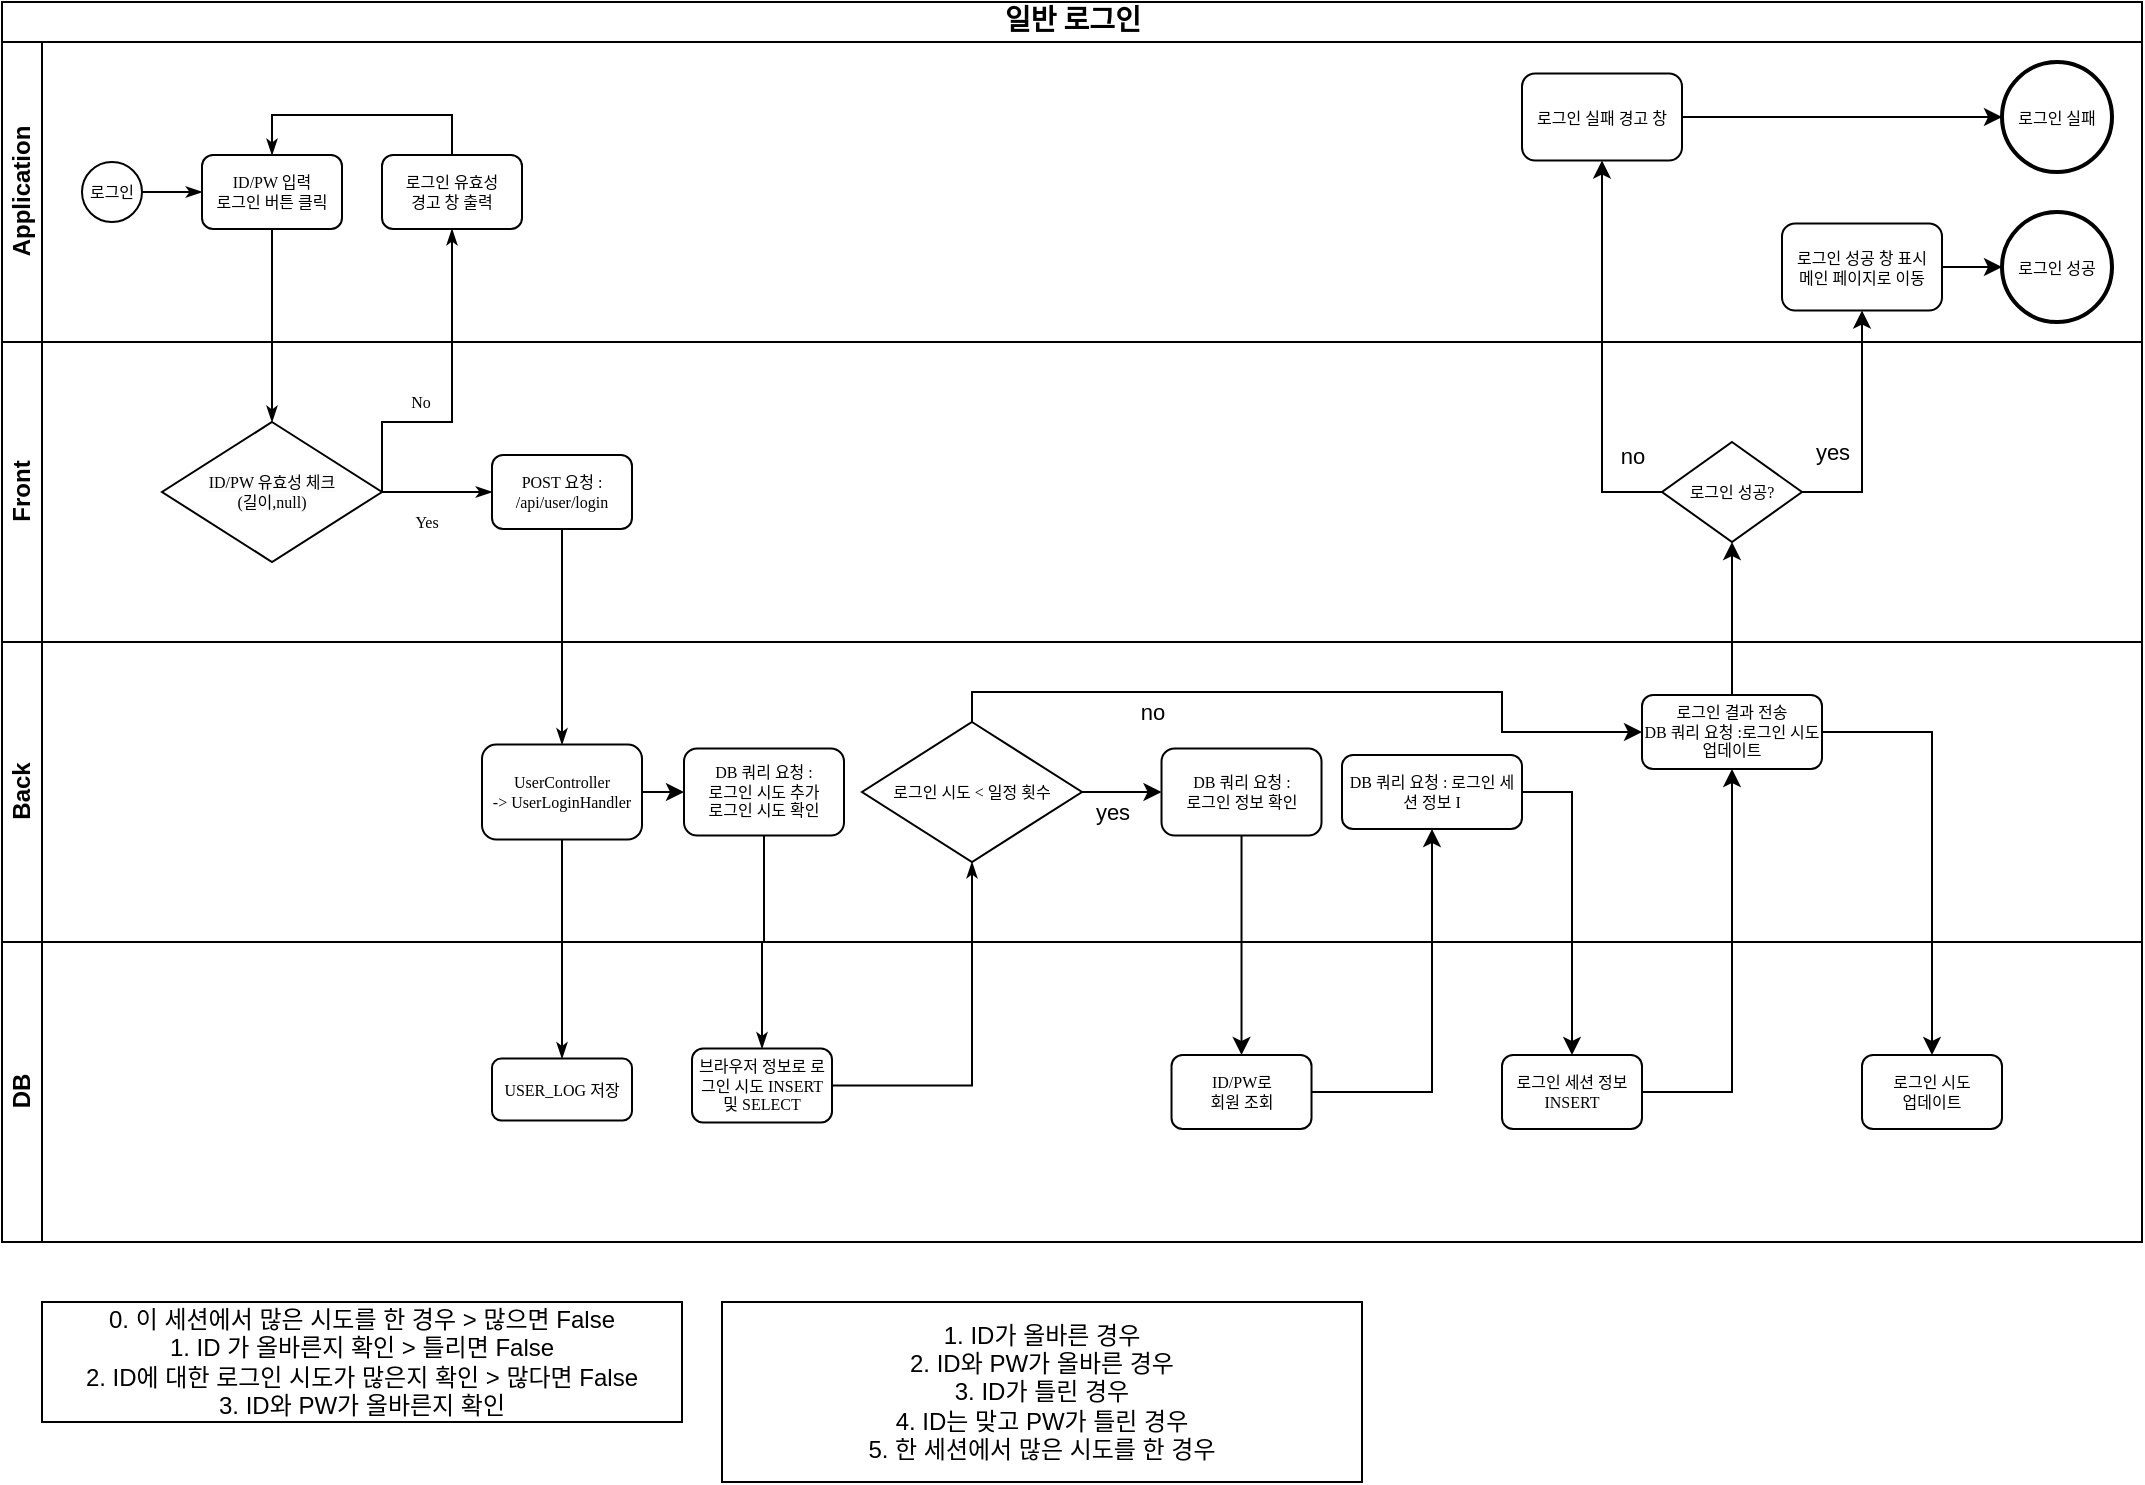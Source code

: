<mxfile version="22.1.17" type="device" pages="7">
  <diagram name="일반 로그인" id="c7488fd3-1785-93aa-aadb-54a6760d102a">
    <mxGraphModel dx="1434" dy="738" grid="1" gridSize="10" guides="1" tooltips="1" connect="1" arrows="1" fold="1" page="1" pageScale="1" pageWidth="1100" pageHeight="850" background="none" math="0" shadow="0">
      <root>
        <mxCell id="0" />
        <mxCell id="1" parent="0" />
        <mxCell id="2b4e8129b02d487f-1" value="일반 로그인" style="swimlane;html=1;childLayout=stackLayout;horizontal=1;startSize=20;horizontalStack=0;rounded=0;shadow=0;labelBackgroundColor=none;strokeWidth=1;fontFamily=Verdana;fontSize=14;align=center;" parent="1" vertex="1">
          <mxGeometry x="10" y="55" width="1070" height="620" as="geometry" />
        </mxCell>
        <mxCell id="2b4e8129b02d487f-2" value="Application" style="swimlane;html=1;startSize=20;horizontal=0;" parent="2b4e8129b02d487f-1" vertex="1">
          <mxGeometry y="20" width="1070" height="150" as="geometry">
            <mxRectangle y="20" width="680" height="30" as="alternateBounds" />
          </mxGeometry>
        </mxCell>
        <mxCell id="2b4e8129b02d487f-7" value="로그인 유효성&lt;br&gt;경고 창 출력" style="rounded=1;whiteSpace=wrap;html=1;shadow=0;labelBackgroundColor=none;strokeWidth=1;fontFamily=Verdana;fontSize=8;align=center;" parent="2b4e8129b02d487f-2" vertex="1">
          <mxGeometry x="190" y="56.5" width="70" height="37" as="geometry" />
        </mxCell>
        <mxCell id="SklrrXKcPgjW27bnDIBQ-30" value="로그인 성공" style="ellipse;whiteSpace=wrap;html=1;rounded=0;shadow=0;labelBackgroundColor=none;strokeWidth=2;fontFamily=Verdana;fontSize=8;align=center;" parent="2b4e8129b02d487f-2" vertex="1">
          <mxGeometry x="1000" y="85" width="55" height="55" as="geometry" />
        </mxCell>
        <mxCell id="SklrrXKcPgjW27bnDIBQ-31" value="로그인 실패" style="ellipse;whiteSpace=wrap;html=1;rounded=0;shadow=0;labelBackgroundColor=none;strokeWidth=2;fontFamily=Verdana;fontSize=8;align=center;" parent="2b4e8129b02d487f-2" vertex="1">
          <mxGeometry x="1000" y="10" width="55" height="55" as="geometry" />
        </mxCell>
        <mxCell id="SklrrXKcPgjW27bnDIBQ-32" value="로그인 실패 경고 창" style="rounded=1;whiteSpace=wrap;html=1;shadow=0;labelBackgroundColor=none;strokeWidth=1;fontFamily=Verdana;fontSize=8;align=center;" parent="2b4e8129b02d487f-2" vertex="1">
          <mxGeometry x="760" y="15.75" width="80" height="43.5" as="geometry" />
        </mxCell>
        <mxCell id="SklrrXKcPgjW27bnDIBQ-33" value="로그인 성공 창 표시&lt;br&gt;메인 페이지로 이동" style="rounded=1;whiteSpace=wrap;html=1;shadow=0;labelBackgroundColor=none;strokeWidth=1;fontFamily=Verdana;fontSize=8;align=center;" parent="2b4e8129b02d487f-2" vertex="1">
          <mxGeometry x="890" y="90.75" width="80" height="43.5" as="geometry" />
        </mxCell>
        <mxCell id="SklrrXKcPgjW27bnDIBQ-35" value="" style="endArrow=classic;html=1;rounded=0;exitX=1;exitY=0.5;exitDx=0;exitDy=0;entryX=0;entryY=0.5;entryDx=0;entryDy=0;" parent="2b4e8129b02d487f-2" source="SklrrXKcPgjW27bnDIBQ-32" target="SklrrXKcPgjW27bnDIBQ-31" edge="1">
          <mxGeometry width="50" height="50" relative="1" as="geometry">
            <mxPoint x="730" y="135" as="sourcePoint" />
            <mxPoint x="780" y="85" as="targetPoint" />
          </mxGeometry>
        </mxCell>
        <mxCell id="SklrrXKcPgjW27bnDIBQ-36" value="" style="endArrow=classic;html=1;rounded=0;exitX=1;exitY=0.5;exitDx=0;exitDy=0;entryX=0;entryY=0.5;entryDx=0;entryDy=0;" parent="2b4e8129b02d487f-2" source="SklrrXKcPgjW27bnDIBQ-33" target="SklrrXKcPgjW27bnDIBQ-30" edge="1">
          <mxGeometry width="50" height="50" relative="1" as="geometry">
            <mxPoint x="730" y="135" as="sourcePoint" />
            <mxPoint x="780" y="85" as="targetPoint" />
          </mxGeometry>
        </mxCell>
        <mxCell id="2b4e8129b02d487f-3" value="Front" style="swimlane;html=1;startSize=20;horizontal=0;" parent="2b4e8129b02d487f-1" vertex="1">
          <mxGeometry y="170" width="1070" height="150" as="geometry" />
        </mxCell>
        <mxCell id="81ch3_FXVb_uFhFYqc6h-1" value="POST 요청 : /api/user/login" style="rounded=1;whiteSpace=wrap;html=1;shadow=0;labelBackgroundColor=none;strokeWidth=1;fontFamily=Verdana;fontSize=8;align=center;" parent="2b4e8129b02d487f-3" vertex="1">
          <mxGeometry x="245" y="56.5" width="70" height="37" as="geometry" />
        </mxCell>
        <mxCell id="SklrrXKcPgjW27bnDIBQ-22" value="로그인 성공?" style="strokeWidth=1;html=1;shape=mxgraph.flowchart.decision;whiteSpace=wrap;rounded=1;shadow=0;labelBackgroundColor=none;fontFamily=Verdana;fontSize=8;align=center;" parent="2b4e8129b02d487f-3" vertex="1">
          <mxGeometry x="830" y="50" width="70" height="50" as="geometry" />
        </mxCell>
        <mxCell id="2b4e8129b02d487f-20" style="edgeStyle=orthogonalEdgeStyle;rounded=0;html=1;labelBackgroundColor=none;startArrow=none;startFill=0;startSize=5;endArrow=classicThin;endFill=1;endSize=5;jettySize=auto;orthogonalLoop=1;strokeWidth=1;fontFamily=Verdana;fontSize=8;exitX=0.5;exitY=0;exitDx=0;exitDy=0;entryX=0.5;entryY=0;entryDx=0;entryDy=0;" parent="2b4e8129b02d487f-1" source="2b4e8129b02d487f-7" target="2b4e8129b02d487f-6" edge="1">
          <mxGeometry relative="1" as="geometry">
            <mxPoint x="310.0" y="95" as="targetPoint" />
          </mxGeometry>
        </mxCell>
        <mxCell id="2b4e8129b02d487f-25" value="No" style="edgeStyle=orthogonalEdgeStyle;rounded=0;html=1;labelBackgroundColor=none;startArrow=none;startFill=0;startSize=5;endArrow=classicThin;endFill=1;endSize=5;jettySize=auto;orthogonalLoop=1;strokeWidth=1;fontFamily=Verdana;fontSize=8;exitX=1;exitY=0.5;exitDx=0;exitDy=0;exitPerimeter=0;entryX=0.5;entryY=1;entryDx=0;entryDy=0;" parent="2b4e8129b02d487f-1" source="81ch3_FXVb_uFhFYqc6h-2" target="2b4e8129b02d487f-7" edge="1">
          <mxGeometry x="-0.353" y="10" relative="1" as="geometry">
            <mxPoint as="offset" />
            <mxPoint x="245.0" y="223.5" as="sourcePoint" />
            <Array as="points">
              <mxPoint x="190" y="210" />
              <mxPoint x="225" y="210" />
            </Array>
          </mxGeometry>
        </mxCell>
        <mxCell id="81ch3_FXVb_uFhFYqc6h-5" value="Yes" style="edgeStyle=orthogonalEdgeStyle;rounded=0;html=1;labelBackgroundColor=none;startArrow=none;startFill=0;startSize=5;endArrow=classicThin;endFill=1;endSize=5;jettySize=auto;orthogonalLoop=1;strokeWidth=1;fontFamily=Verdana;fontSize=8;exitX=1;exitY=0.5;exitDx=0;exitDy=0;exitPerimeter=0;entryX=0;entryY=0.5;entryDx=0;entryDy=0;" parent="2b4e8129b02d487f-1" source="81ch3_FXVb_uFhFYqc6h-2" target="81ch3_FXVb_uFhFYqc6h-1" edge="1">
          <mxGeometry x="-0.2" y="-15" relative="1" as="geometry">
            <mxPoint as="offset" />
            <mxPoint x="285" y="274" as="sourcePoint" />
            <mxPoint x="285" y="390" as="targetPoint" />
            <Array as="points" />
          </mxGeometry>
        </mxCell>
        <mxCell id="SklrrXKcPgjW27bnDIBQ-2" value="" style="edgeStyle=orthogonalEdgeStyle;rounded=0;html=1;labelBackgroundColor=none;startArrow=none;startFill=0;startSize=5;endArrow=classicThin;endFill=1;endSize=5;jettySize=auto;orthogonalLoop=1;strokeWidth=1;fontFamily=Verdana;fontSize=8;exitX=0.5;exitY=1;exitDx=0;exitDy=0;entryX=0.5;entryY=0;entryDx=0;entryDy=0;" parent="2b4e8129b02d487f-1" source="81ch3_FXVb_uFhFYqc6h-1" target="2b4e8129b02d487f-14" edge="1">
          <mxGeometry x="-0.895" y="15" relative="1" as="geometry">
            <mxPoint as="offset" />
            <mxPoint x="290" y="295" as="sourcePoint" />
            <mxPoint x="290" y="404" as="targetPoint" />
            <Array as="points" />
          </mxGeometry>
        </mxCell>
        <mxCell id="2b4e8129b02d487f-4" value="Back" style="swimlane;html=1;startSize=20;horizontal=0;" parent="2b4e8129b02d487f-1" vertex="1">
          <mxGeometry y="320" width="1070" height="150" as="geometry" />
        </mxCell>
        <mxCell id="2b4e8129b02d487f-5" value="로그인" style="ellipse;whiteSpace=wrap;html=1;rounded=0;shadow=0;labelBackgroundColor=none;strokeWidth=1;fontFamily=Verdana;fontSize=8;align=center;" parent="2b4e8129b02d487f-4" vertex="1">
          <mxGeometry x="40" y="-240" width="30" height="30" as="geometry" />
        </mxCell>
        <mxCell id="2b4e8129b02d487f-6" value="ID/PW 입력&lt;br&gt;로그인 버튼 클릭" style="rounded=1;whiteSpace=wrap;html=1;shadow=0;labelBackgroundColor=none;strokeWidth=1;fontFamily=Verdana;fontSize=8;align=center;" parent="2b4e8129b02d487f-4" vertex="1">
          <mxGeometry x="100" y="-243.5" width="70" height="37" as="geometry" />
        </mxCell>
        <mxCell id="2b4e8129b02d487f-18" style="edgeStyle=orthogonalEdgeStyle;rounded=0;html=1;labelBackgroundColor=none;startArrow=none;startFill=0;startSize=5;endArrow=classicThin;endFill=1;endSize=5;jettySize=auto;orthogonalLoop=1;strokeWidth=1;fontFamily=Verdana;fontSize=8" parent="2b4e8129b02d487f-4" source="2b4e8129b02d487f-5" target="2b4e8129b02d487f-6" edge="1">
          <mxGeometry relative="1" as="geometry" />
        </mxCell>
        <mxCell id="81ch3_FXVb_uFhFYqc6h-2" value="&lt;span style=&quot;color: rgb(0, 0, 0); font-family: Verdana; font-size: 8px; font-style: normal; font-variant-ligatures: normal; font-variant-caps: normal; font-weight: 400; letter-spacing: normal; orphans: 2; text-align: center; text-indent: 0px; text-transform: none; widows: 2; word-spacing: 0px; -webkit-text-stroke-width: 0px; background-color: rgb(251, 251, 251); text-decoration-thickness: initial; text-decoration-style: initial; text-decoration-color: initial; float: none; display: inline !important;&quot;&gt;ID/PW 유효성 체크&lt;br&gt;(길이,null)&lt;/span&gt;" style="strokeWidth=1;html=1;shape=mxgraph.flowchart.decision;whiteSpace=wrap;rounded=1;shadow=0;labelBackgroundColor=none;fontFamily=Verdana;fontSize=8;align=center;" parent="2b4e8129b02d487f-4" vertex="1">
          <mxGeometry x="80" y="-110" width="110" height="70" as="geometry" />
        </mxCell>
        <mxCell id="2b4e8129b02d487f-24" style="edgeStyle=orthogonalEdgeStyle;rounded=0;html=1;labelBackgroundColor=none;startArrow=none;startFill=0;startSize=5;endArrow=classicThin;endFill=1;endSize=5;jettySize=auto;orthogonalLoop=1;strokeWidth=1;fontFamily=Verdana;fontSize=8;entryX=0.5;entryY=0;entryDx=0;entryDy=0;entryPerimeter=0;" parent="2b4e8129b02d487f-4" source="2b4e8129b02d487f-6" target="81ch3_FXVb_uFhFYqc6h-2" edge="1">
          <mxGeometry relative="1" as="geometry" />
        </mxCell>
        <mxCell id="SklrrXKcPgjW27bnDIBQ-3" value="로그인 시도 &amp;lt; 일정 횟수" style="strokeWidth=1;html=1;shape=mxgraph.flowchart.decision;whiteSpace=wrap;rounded=1;shadow=0;labelBackgroundColor=none;fontFamily=Verdana;fontSize=8;align=center;" parent="2b4e8129b02d487f-4" vertex="1">
          <mxGeometry x="430" y="40" width="110" height="70" as="geometry" />
        </mxCell>
        <mxCell id="81ch3_FXVb_uFhFYqc6h-22" value="DB 쿼리 요청 : &lt;br&gt;로그인 시도 추가&lt;br&gt;로그인 시도 확인" style="rounded=1;whiteSpace=wrap;html=1;shadow=0;labelBackgroundColor=none;strokeWidth=1;fontFamily=Verdana;fontSize=8;align=center;" parent="2b4e8129b02d487f-4" vertex="1">
          <mxGeometry x="341" y="53.25" width="80" height="43.5" as="geometry" />
        </mxCell>
        <mxCell id="2b4e8129b02d487f-14" value="UserController &lt;br&gt;-&amp;gt; UserLoginHandler" style="rounded=1;whiteSpace=wrap;html=1;shadow=0;labelBackgroundColor=none;strokeWidth=1;fontFamily=Verdana;fontSize=8;align=center;" parent="2b4e8129b02d487f-4" vertex="1">
          <mxGeometry x="240" y="51.25" width="80" height="47.5" as="geometry" />
        </mxCell>
        <mxCell id="SklrrXKcPgjW27bnDIBQ-7" value="" style="endArrow=classic;html=1;rounded=0;exitX=1;exitY=0.5;exitDx=0;exitDy=0;entryX=0;entryY=0.5;entryDx=0;entryDy=0;" parent="2b4e8129b02d487f-4" source="2b4e8129b02d487f-14" target="81ch3_FXVb_uFhFYqc6h-22" edge="1">
          <mxGeometry width="50" height="50" relative="1" as="geometry">
            <mxPoint x="320" y="85" as="sourcePoint" />
            <mxPoint x="370" y="35" as="targetPoint" />
          </mxGeometry>
        </mxCell>
        <mxCell id="SklrrXKcPgjW27bnDIBQ-10" value="" style="endArrow=classic;html=1;rounded=0;exitX=0.5;exitY=0;exitDx=0;exitDy=0;exitPerimeter=0;entryX=0;entryY=0.5;entryDx=0;entryDy=0;" parent="2b4e8129b02d487f-4" source="SklrrXKcPgjW27bnDIBQ-3" target="hKljOPlrWV1omQURvLRx-19" edge="1">
          <mxGeometry width="50" height="50" relative="1" as="geometry">
            <mxPoint x="580" y="15" as="sourcePoint" />
            <mxPoint x="820" y="25" as="targetPoint" />
            <Array as="points">
              <mxPoint x="485" y="25" />
              <mxPoint x="750" y="25" />
              <mxPoint x="750" y="45" />
              <mxPoint x="790" y="45" />
            </Array>
          </mxGeometry>
        </mxCell>
        <mxCell id="SklrrXKcPgjW27bnDIBQ-19" value="no" style="edgeLabel;html=1;align=center;verticalAlign=middle;resizable=0;points=[];" parent="SklrrXKcPgjW27bnDIBQ-10" vertex="1" connectable="0">
          <mxGeometry x="-0.487" y="-1" relative="1" as="geometry">
            <mxPoint x="10" y="9" as="offset" />
          </mxGeometry>
        </mxCell>
        <mxCell id="SklrrXKcPgjW27bnDIBQ-11" value="DB 쿼리 요청 : &lt;br&gt;로그인 정보 확인" style="rounded=1;whiteSpace=wrap;html=1;shadow=0;labelBackgroundColor=none;strokeWidth=1;fontFamily=Verdana;fontSize=8;align=center;" parent="2b4e8129b02d487f-4" vertex="1">
          <mxGeometry x="579.76" y="53.25" width="80" height="43.5" as="geometry" />
        </mxCell>
        <mxCell id="SklrrXKcPgjW27bnDIBQ-12" value="" style="endArrow=classic;html=1;rounded=0;exitX=1;exitY=0.5;exitDx=0;exitDy=0;exitPerimeter=0;entryX=0;entryY=0.5;entryDx=0;entryDy=0;" parent="2b4e8129b02d487f-4" source="SklrrXKcPgjW27bnDIBQ-3" target="SklrrXKcPgjW27bnDIBQ-11" edge="1">
          <mxGeometry width="50" height="50" relative="1" as="geometry">
            <mxPoint x="430" y="85" as="sourcePoint" />
            <mxPoint x="480" y="35" as="targetPoint" />
          </mxGeometry>
        </mxCell>
        <mxCell id="SklrrXKcPgjW27bnDIBQ-18" value="yes" style="edgeLabel;html=1;align=center;verticalAlign=middle;resizable=0;points=[];" parent="SklrrXKcPgjW27bnDIBQ-12" vertex="1" connectable="0">
          <mxGeometry x="-0.486" y="-1" relative="1" as="geometry">
            <mxPoint x="5" y="9" as="offset" />
          </mxGeometry>
        </mxCell>
        <mxCell id="SklrrXKcPgjW27bnDIBQ-17" value="DB 쿼리 요청 : 로그인 세션 정보 I" style="rounded=1;whiteSpace=wrap;html=1;shadow=0;labelBackgroundColor=none;strokeWidth=1;fontFamily=Verdana;fontSize=8;align=center;" parent="2b4e8129b02d487f-4" vertex="1">
          <mxGeometry x="670" y="56.5" width="90" height="37" as="geometry" />
        </mxCell>
        <mxCell id="hKljOPlrWV1omQURvLRx-19" value="로그인 결과 전송&lt;br&gt;DB 쿼리 요청 :로그인 시도 업데이트" style="rounded=1;whiteSpace=wrap;html=1;shadow=0;labelBackgroundColor=none;strokeWidth=1;fontFamily=Verdana;fontSize=8;align=center;" vertex="1" parent="2b4e8129b02d487f-4">
          <mxGeometry x="820" y="26.5" width="90" height="37" as="geometry" />
        </mxCell>
        <mxCell id="SklrrXKcPgjW27bnDIBQ-26" value="" style="endArrow=classic;html=1;rounded=0;exitX=1;exitY=0.5;exitDx=0;exitDy=0;exitPerimeter=0;entryX=0.5;entryY=1;entryDx=0;entryDy=0;" parent="2b4e8129b02d487f-1" source="SklrrXKcPgjW27bnDIBQ-22" target="SklrrXKcPgjW27bnDIBQ-33" edge="1">
          <mxGeometry width="50" height="50" relative="1" as="geometry">
            <mxPoint x="710" y="215" as="sourcePoint" />
            <mxPoint x="815" y="155" as="targetPoint" />
            <Array as="points">
              <mxPoint x="930" y="245" />
            </Array>
          </mxGeometry>
        </mxCell>
        <mxCell id="SklrrXKcPgjW27bnDIBQ-28" value="yes" style="edgeLabel;html=1;align=center;verticalAlign=middle;resizable=0;points=[];" parent="SklrrXKcPgjW27bnDIBQ-26" vertex="1" connectable="0">
          <mxGeometry x="-0.289" y="1" relative="1" as="geometry">
            <mxPoint x="-14" y="-7" as="offset" />
          </mxGeometry>
        </mxCell>
        <mxCell id="SklrrXKcPgjW27bnDIBQ-27" value="" style="endArrow=classic;html=1;rounded=0;exitX=0;exitY=0.5;exitDx=0;exitDy=0;exitPerimeter=0;entryX=0.5;entryY=1;entryDx=0;entryDy=0;" parent="2b4e8129b02d487f-1" source="SklrrXKcPgjW27bnDIBQ-22" target="SklrrXKcPgjW27bnDIBQ-32" edge="1">
          <mxGeometry width="50" height="50" relative="1" as="geometry">
            <mxPoint x="790" y="255" as="sourcePoint" />
            <mxPoint x="675" y="130" as="targetPoint" />
            <Array as="points">
              <mxPoint x="800" y="245" />
            </Array>
          </mxGeometry>
        </mxCell>
        <mxCell id="SklrrXKcPgjW27bnDIBQ-29" value="no" style="edgeLabel;html=1;align=center;verticalAlign=middle;resizable=0;points=[];" parent="SklrrXKcPgjW27bnDIBQ-27" vertex="1" connectable="0">
          <mxGeometry x="-0.189" y="-1" relative="1" as="geometry">
            <mxPoint x="14" y="31" as="offset" />
          </mxGeometry>
        </mxCell>
        <mxCell id="hKljOPlrWV1omQURvLRx-20" value="" style="endArrow=classic;html=1;rounded=0;entryX=0.5;entryY=1;entryDx=0;entryDy=0;entryPerimeter=0;exitX=0.5;exitY=0;exitDx=0;exitDy=0;" edge="1" parent="2b4e8129b02d487f-1" source="hKljOPlrWV1omQURvLRx-19" target="SklrrXKcPgjW27bnDIBQ-22">
          <mxGeometry width="50" height="50" relative="1" as="geometry">
            <mxPoint x="840" y="335" as="sourcePoint" />
            <mxPoint x="744.76" y="270" as="targetPoint" />
          </mxGeometry>
        </mxCell>
        <mxCell id="81ch3_FXVb_uFhFYqc6h-7" value="DB" style="swimlane;html=1;startSize=20;horizontal=0;" parent="1" vertex="1">
          <mxGeometry x="10" y="525" width="1070" height="150" as="geometry" />
        </mxCell>
        <mxCell id="81ch3_FXVb_uFhFYqc6h-33" value="USER_LOG 저장" style="rounded=1;whiteSpace=wrap;html=1;shadow=0;labelBackgroundColor=none;strokeWidth=1;fontFamily=Verdana;fontSize=8;align=center;" parent="81ch3_FXVb_uFhFYqc6h-7" vertex="1">
          <mxGeometry x="245" y="58.25" width="70" height="31" as="geometry" />
        </mxCell>
        <mxCell id="81ch3_FXVb_uFhFYqc6h-26" value="브라우저 정보로 로그인 시도 INSERT 및 SELECT" style="rounded=1;whiteSpace=wrap;html=1;shadow=0;labelBackgroundColor=none;strokeWidth=1;fontFamily=Verdana;fontSize=8;align=center;" parent="81ch3_FXVb_uFhFYqc6h-7" vertex="1">
          <mxGeometry x="345" y="53.25" width="70" height="37" as="geometry" />
        </mxCell>
        <mxCell id="81ch3_FXVb_uFhFYqc6h-40" value="ID/PW로 &lt;br&gt;회원 조회" style="rounded=1;whiteSpace=wrap;html=1;shadow=0;labelBackgroundColor=none;strokeWidth=1;fontFamily=Verdana;fontSize=8;align=center;" parent="81ch3_FXVb_uFhFYqc6h-7" vertex="1">
          <mxGeometry x="584.76" y="56.5" width="70" height="37" as="geometry" />
        </mxCell>
        <mxCell id="SklrrXKcPgjW27bnDIBQ-21" value="로그인 세션 정보&lt;br style=&quot;border-color: var(--border-color);&quot;&gt;INSERT" style="rounded=1;whiteSpace=wrap;html=1;shadow=0;labelBackgroundColor=none;strokeWidth=1;fontFamily=Verdana;fontSize=8;align=center;" parent="81ch3_FXVb_uFhFYqc6h-7" vertex="1">
          <mxGeometry x="750" y="56.5" width="70" height="37" as="geometry" />
        </mxCell>
        <mxCell id="hKljOPlrWV1omQURvLRx-1" value="로그인 시도&lt;br style=&quot;border-color: var(--border-color);&quot;&gt;업데이트" style="rounded=1;whiteSpace=wrap;html=1;shadow=0;labelBackgroundColor=none;strokeWidth=1;fontFamily=Verdana;fontSize=8;align=center;" vertex="1" parent="81ch3_FXVb_uFhFYqc6h-7">
          <mxGeometry x="930" y="56.5" width="70" height="37" as="geometry" />
        </mxCell>
        <mxCell id="81ch3_FXVb_uFhFYqc6h-42" value="0. 이 세션에서 많은 시도를 한 경우 &amp;gt; 많으면 False&lt;br&gt;1. ID 가 올바른지 확인 &amp;gt; 틀리면 False&lt;br&gt;2. ID에 대한 로그인 시도가 많은지 확인 &amp;gt; 많다면 False&lt;br&gt;3. ID와 PW가 올바른지 확인" style="rounded=0;whiteSpace=wrap;html=1;" parent="1" vertex="1">
          <mxGeometry x="30" y="705" width="320" height="60" as="geometry" />
        </mxCell>
        <mxCell id="81ch3_FXVb_uFhFYqc6h-43" value="1. ID가 올바른 경우&lt;br&gt;2. ID와 PW가 올바른 경우&lt;br&gt;3. ID가 틀린 경우&lt;br&gt;4. ID는 맞고 PW가 틀린 경우&lt;br&gt;5. 한 세션에서 많은 시도를 한 경우" style="rounded=0;whiteSpace=wrap;html=1;" parent="1" vertex="1">
          <mxGeometry x="370" y="705" width="320" height="90" as="geometry" />
        </mxCell>
        <mxCell id="SklrrXKcPgjW27bnDIBQ-1" value="" style="edgeStyle=orthogonalEdgeStyle;rounded=0;html=1;labelBackgroundColor=none;startArrow=none;startFill=0;startSize=5;endArrow=classicThin;endFill=1;endSize=5;jettySize=auto;orthogonalLoop=1;strokeWidth=1;fontFamily=Verdana;fontSize=8;exitX=1;exitY=0.5;exitDx=0;exitDy=0;entryX=0.5;entryY=1;entryDx=0;entryDy=0;entryPerimeter=0;" parent="1" source="81ch3_FXVb_uFhFYqc6h-26" target="SklrrXKcPgjW27bnDIBQ-3" edge="1">
          <mxGeometry x="-0.895" y="15" relative="1" as="geometry">
            <mxPoint as="offset" />
            <mxPoint x="560" y="605.75" as="sourcePoint" />
            <mxPoint x="490" y="473.75" as="targetPoint" />
            <Array as="points" />
          </mxGeometry>
        </mxCell>
        <mxCell id="81ch3_FXVb_uFhFYqc6h-25" value="" style="edgeStyle=orthogonalEdgeStyle;rounded=0;html=1;labelBackgroundColor=none;startArrow=none;startFill=0;startSize=5;endArrow=classicThin;endFill=1;endSize=5;jettySize=auto;orthogonalLoop=1;strokeWidth=1;fontFamily=Verdana;fontSize=8;exitX=0.5;exitY=1;exitDx=0;exitDy=0;entryX=0.5;entryY=0;entryDx=0;entryDy=0;" parent="1" source="81ch3_FXVb_uFhFYqc6h-22" target="81ch3_FXVb_uFhFYqc6h-26" edge="1">
          <mxGeometry x="-0.895" y="15" relative="1" as="geometry">
            <mxPoint as="offset" />
            <mxPoint x="305" y="460.75" as="sourcePoint" />
            <mxPoint x="385" y="551.75" as="targetPoint" />
            <Array as="points" />
          </mxGeometry>
        </mxCell>
        <mxCell id="81ch3_FXVb_uFhFYqc6h-37" value="" style="edgeStyle=orthogonalEdgeStyle;rounded=0;html=1;labelBackgroundColor=none;startArrow=none;startFill=0;startSize=5;endArrow=classicThin;endFill=1;endSize=5;jettySize=auto;orthogonalLoop=1;strokeWidth=1;fontFamily=Verdana;fontSize=8;exitX=0.5;exitY=1;exitDx=0;exitDy=0;entryX=0.5;entryY=0;entryDx=0;entryDy=0;" parent="1" source="2b4e8129b02d487f-14" target="81ch3_FXVb_uFhFYqc6h-33" edge="1">
          <mxGeometry x="-0.895" y="15" relative="1" as="geometry">
            <mxPoint as="offset" />
            <mxPoint x="545" y="477.75" as="sourcePoint" />
            <mxPoint x="545" y="590.75" as="targetPoint" />
            <Array as="points" />
          </mxGeometry>
        </mxCell>
        <mxCell id="SklrrXKcPgjW27bnDIBQ-13" value="" style="endArrow=classic;html=1;rounded=0;exitX=0.5;exitY=1;exitDx=0;exitDy=0;entryX=0.5;entryY=0;entryDx=0;entryDy=0;" parent="1" source="SklrrXKcPgjW27bnDIBQ-11" target="81ch3_FXVb_uFhFYqc6h-40" edge="1">
          <mxGeometry width="50" height="50" relative="1" as="geometry">
            <mxPoint x="459.76" y="461.25" as="sourcePoint" />
            <mxPoint x="509.76" y="411.25" as="targetPoint" />
          </mxGeometry>
        </mxCell>
        <mxCell id="SklrrXKcPgjW27bnDIBQ-15" value="" style="endArrow=classic;html=1;rounded=0;exitX=1;exitY=0.5;exitDx=0;exitDy=0;entryX=0.5;entryY=1;entryDx=0;entryDy=0;" parent="1" source="81ch3_FXVb_uFhFYqc6h-40" target="SklrrXKcPgjW27bnDIBQ-17" edge="1">
          <mxGeometry width="50" height="50" relative="1" as="geometry">
            <mxPoint x="620" y="482" as="sourcePoint" />
            <mxPoint x="755" y="470" as="targetPoint" />
            <Array as="points">
              <mxPoint x="725" y="600" />
            </Array>
          </mxGeometry>
        </mxCell>
        <mxCell id="SklrrXKcPgjW27bnDIBQ-20" value="" style="endArrow=classic;html=1;rounded=0;exitX=1;exitY=0.5;exitDx=0;exitDy=0;entryX=0.5;entryY=0;entryDx=0;entryDy=0;" parent="1" source="SklrrXKcPgjW27bnDIBQ-17" target="SklrrXKcPgjW27bnDIBQ-21" edge="1">
          <mxGeometry width="50" height="50" relative="1" as="geometry">
            <mxPoint x="655" y="609" as="sourcePoint" />
            <mxPoint x="880" y="580" as="targetPoint" />
            <Array as="points">
              <mxPoint x="795" y="450" />
            </Array>
          </mxGeometry>
        </mxCell>
        <mxCell id="hKljOPlrWV1omQURvLRx-2" value="" style="endArrow=classic;html=1;rounded=0;entryX=0.5;entryY=0;entryDx=0;entryDy=0;exitX=1;exitY=0.5;exitDx=0;exitDy=0;" edge="1" parent="1" target="hKljOPlrWV1omQURvLRx-1" source="hKljOPlrWV1omQURvLRx-19">
          <mxGeometry width="50" height="50" relative="1" as="geometry">
            <mxPoint x="1010" y="420" as="sourcePoint" />
            <mxPoint x="980" y="580" as="targetPoint" />
            <Array as="points">
              <mxPoint x="975" y="420" />
            </Array>
          </mxGeometry>
        </mxCell>
        <mxCell id="hKljOPlrWV1omQURvLRx-21" value="" style="endArrow=classic;html=1;rounded=0;exitX=1;exitY=0.5;exitDx=0;exitDy=0;entryX=0.5;entryY=1;entryDx=0;entryDy=0;" edge="1" parent="1" source="SklrrXKcPgjW27bnDIBQ-21" target="hKljOPlrWV1omQURvLRx-19">
          <mxGeometry width="50" height="50" relative="1" as="geometry">
            <mxPoint x="850" y="601" as="sourcePoint" />
            <mxPoint x="860" y="440" as="targetPoint" />
            <Array as="points">
              <mxPoint x="875" y="600" />
            </Array>
          </mxGeometry>
        </mxCell>
      </root>
    </mxGraphModel>
  </diagram>
  <diagram name="인증번호요청" id="qN9T-D-DdJitoQ0mE6vq">
    <mxGraphModel dx="1434" dy="738" grid="1" gridSize="10" guides="1" tooltips="1" connect="1" arrows="1" fold="1" page="1" pageScale="1" pageWidth="1100" pageHeight="850" background="none" math="0" shadow="0">
      <root>
        <mxCell id="qIKAwT-uf9ENmYSZX-GT-0" />
        <mxCell id="qIKAwT-uf9ENmYSZX-GT-1" parent="qIKAwT-uf9ENmYSZX-GT-0" />
        <mxCell id="qIKAwT-uf9ENmYSZX-GT-2" value="인증번호요청" style="swimlane;html=1;childLayout=stackLayout;horizontal=1;startSize=20;horizontalStack=0;rounded=0;shadow=0;labelBackgroundColor=none;strokeWidth=1;fontFamily=Verdana;fontSize=14;align=center;" parent="qIKAwT-uf9ENmYSZX-GT-1" vertex="1">
          <mxGeometry x="10" y="55" width="1070" height="620" as="geometry" />
        </mxCell>
        <mxCell id="qIKAwT-uf9ENmYSZX-GT-3" value="Application" style="swimlane;html=1;startSize=20;horizontal=0;" parent="qIKAwT-uf9ENmYSZX-GT-2" vertex="1">
          <mxGeometry y="20" width="1070" height="150" as="geometry">
            <mxRectangle y="20" width="680" height="30" as="alternateBounds" />
          </mxGeometry>
        </mxCell>
        <mxCell id="qIKAwT-uf9ENmYSZX-GT-5" value="인증번호&lt;br&gt;요청 성공" style="ellipse;whiteSpace=wrap;html=1;rounded=0;shadow=0;labelBackgroundColor=none;strokeWidth=2;fontFamily=Verdana;fontSize=8;align=center;" parent="qIKAwT-uf9ENmYSZX-GT-3" vertex="1">
          <mxGeometry x="905" y="85" width="55" height="55" as="geometry" />
        </mxCell>
        <mxCell id="qIKAwT-uf9ENmYSZX-GT-6" value="인증번호&lt;br&gt;요청 실패" style="ellipse;whiteSpace=wrap;html=1;rounded=0;shadow=0;labelBackgroundColor=none;strokeWidth=2;fontFamily=Verdana;fontSize=8;align=center;" parent="qIKAwT-uf9ENmYSZX-GT-3" vertex="1">
          <mxGeometry x="905" y="10" width="55" height="55" as="geometry" />
        </mxCell>
        <mxCell id="qIKAwT-uf9ENmYSZX-GT-7" value="인증번호 요청 실패 경고 창" style="rounded=1;whiteSpace=wrap;html=1;shadow=0;labelBackgroundColor=none;strokeWidth=1;fontFamily=Verdana;fontSize=8;align=center;" parent="qIKAwT-uf9ENmYSZX-GT-3" vertex="1">
          <mxGeometry x="638" y="15.75" width="80" height="43.5" as="geometry" />
        </mxCell>
        <mxCell id="qIKAwT-uf9ENmYSZX-GT-8" value="인증번호 확인 창" style="rounded=1;whiteSpace=wrap;html=1;shadow=0;labelBackgroundColor=none;strokeWidth=1;fontFamily=Verdana;fontSize=8;align=center;" parent="qIKAwT-uf9ENmYSZX-GT-3" vertex="1">
          <mxGeometry x="794" y="90.75" width="80" height="43.5" as="geometry" />
        </mxCell>
        <mxCell id="qIKAwT-uf9ENmYSZX-GT-9" value="" style="endArrow=classic;html=1;rounded=0;exitX=1;exitY=0.5;exitDx=0;exitDy=0;entryX=0;entryY=0.5;entryDx=0;entryDy=0;" parent="qIKAwT-uf9ENmYSZX-GT-3" source="qIKAwT-uf9ENmYSZX-GT-7" target="qIKAwT-uf9ENmYSZX-GT-6" edge="1">
          <mxGeometry width="50" height="50" relative="1" as="geometry">
            <mxPoint x="730" y="135" as="sourcePoint" />
            <mxPoint x="780" y="85" as="targetPoint" />
          </mxGeometry>
        </mxCell>
        <mxCell id="qIKAwT-uf9ENmYSZX-GT-10" value="" style="endArrow=classic;html=1;rounded=0;exitX=1;exitY=0.5;exitDx=0;exitDy=0;entryX=0;entryY=0.5;entryDx=0;entryDy=0;" parent="qIKAwT-uf9ENmYSZX-GT-3" source="qIKAwT-uf9ENmYSZX-GT-8" target="qIKAwT-uf9ENmYSZX-GT-5" edge="1">
          <mxGeometry width="50" height="50" relative="1" as="geometry">
            <mxPoint x="730" y="135" as="sourcePoint" />
            <mxPoint x="780" y="85" as="targetPoint" />
          </mxGeometry>
        </mxCell>
        <mxCell id="qIKAwT-uf9ENmYSZX-GT-19" value="본인인증요청(핸드폰)" style="ellipse;whiteSpace=wrap;html=1;rounded=0;shadow=0;labelBackgroundColor=none;strokeWidth=1;fontFamily=Verdana;fontSize=8;align=center;" parent="qIKAwT-uf9ENmYSZX-GT-3" vertex="1">
          <mxGeometry x="40" y="84.25" width="50" height="50" as="geometry" />
        </mxCell>
        <mxCell id="qIKAwT-uf9ENmYSZX-GT-20" value="핸드폰 인증 요청&lt;br&gt;버튼 클릭" style="rounded=1;whiteSpace=wrap;html=1;shadow=0;labelBackgroundColor=none;strokeWidth=1;fontFamily=Verdana;fontSize=8;align=center;" parent="qIKAwT-uf9ENmYSZX-GT-3" vertex="1">
          <mxGeometry x="110" y="90.75" width="70" height="37" as="geometry" />
        </mxCell>
        <mxCell id="qIKAwT-uf9ENmYSZX-GT-21" style="edgeStyle=orthogonalEdgeStyle;rounded=0;html=1;labelBackgroundColor=none;startArrow=none;startFill=0;startSize=5;endArrow=classicThin;endFill=1;endSize=5;jettySize=auto;orthogonalLoop=1;strokeWidth=1;fontFamily=Verdana;fontSize=8" parent="qIKAwT-uf9ENmYSZX-GT-3" source="qIKAwT-uf9ENmYSZX-GT-19" target="qIKAwT-uf9ENmYSZX-GT-20" edge="1">
          <mxGeometry relative="1" as="geometry">
            <Array as="points">
              <mxPoint x="100" y="109.25" />
              <mxPoint x="100" y="109.25" />
            </Array>
          </mxGeometry>
        </mxCell>
        <mxCell id="7WGmb80cC2aJP-V49s9x-1" value="본인인증요청(이메일)" style="ellipse;whiteSpace=wrap;html=1;rounded=0;shadow=0;labelBackgroundColor=none;strokeWidth=1;fontFamily=Verdana;fontSize=8;align=center;" vertex="1" parent="qIKAwT-uf9ENmYSZX-GT-3">
          <mxGeometry x="40" y="15" width="50" height="50" as="geometry" />
        </mxCell>
        <mxCell id="7WGmb80cC2aJP-V49s9x-2" value="이메일 인증 요청&lt;br&gt;버튼 클릭" style="rounded=1;whiteSpace=wrap;html=1;shadow=0;labelBackgroundColor=none;strokeWidth=1;fontFamily=Verdana;fontSize=8;align=center;" vertex="1" parent="qIKAwT-uf9ENmYSZX-GT-3">
          <mxGeometry x="110" y="21.5" width="70" height="37" as="geometry" />
        </mxCell>
        <mxCell id="7WGmb80cC2aJP-V49s9x-4" style="edgeStyle=orthogonalEdgeStyle;rounded=0;html=1;labelBackgroundColor=none;startArrow=none;startFill=0;startSize=5;endArrow=classicThin;endFill=1;endSize=5;jettySize=auto;orthogonalLoop=1;strokeWidth=1;fontFamily=Verdana;fontSize=8" edge="1" parent="qIKAwT-uf9ENmYSZX-GT-3" source="7WGmb80cC2aJP-V49s9x-1" target="7WGmb80cC2aJP-V49s9x-2">
          <mxGeometry relative="1" as="geometry">
            <Array as="points">
              <mxPoint x="100" y="40" />
              <mxPoint x="100" y="40" />
            </Array>
          </mxGeometry>
        </mxCell>
        <mxCell id="qIKAwT-uf9ENmYSZX-GT-11" value="Front" style="swimlane;html=1;startSize=20;horizontal=0;" parent="qIKAwT-uf9ENmYSZX-GT-2" vertex="1">
          <mxGeometry y="170" width="1070" height="150" as="geometry" />
        </mxCell>
        <mxCell id="qIKAwT-uf9ENmYSZX-GT-13" value="전송 성공" style="strokeWidth=1;html=1;shape=mxgraph.flowchart.decision;whiteSpace=wrap;rounded=1;shadow=0;labelBackgroundColor=none;fontFamily=Verdana;fontSize=8;align=center;" parent="qIKAwT-uf9ENmYSZX-GT-11" vertex="1">
          <mxGeometry x="724" y="50" width="70" height="50" as="geometry" />
        </mxCell>
        <mxCell id="7WGmb80cC2aJP-V49s9x-0" value="POST 요청 :&amp;nbsp;&lt;br&gt;/api/user/auth" style="rounded=1;whiteSpace=wrap;html=1;shadow=0;labelBackgroundColor=none;strokeWidth=1;fontFamily=Verdana;fontSize=8;align=center;" vertex="1" parent="qIKAwT-uf9ENmYSZX-GT-11">
          <mxGeometry x="170" y="55.0" width="70" height="37" as="geometry" />
        </mxCell>
        <mxCell id="qIKAwT-uf9ENmYSZX-GT-18" value="Back" style="swimlane;html=1;startSize=20;horizontal=0;" parent="qIKAwT-uf9ENmYSZX-GT-2" vertex="1">
          <mxGeometry y="320" width="1070" height="150" as="geometry" />
        </mxCell>
        <mxCell id="qIKAwT-uf9ENmYSZX-GT-31" value="" style="endArrow=classic;html=1;rounded=0;exitX=1;exitY=0.5;exitDx=0;exitDy=0;entryX=0;entryY=0.5;entryDx=0;entryDy=0;" parent="qIKAwT-uf9ENmYSZX-GT-18" source="4bfHPQZe586q_kpA_gf7-1" target="_w9Dbxze2U2IRCDRnbCR-0" edge="1">
          <mxGeometry width="50" height="50" relative="1" as="geometry">
            <mxPoint x="490" y="75" as="sourcePoint" />
            <mxPoint x="480" y="35" as="targetPoint" />
          </mxGeometry>
        </mxCell>
        <mxCell id="qIKAwT-uf9ENmYSZX-GT-25" value="DB 쿼리 요청 : &lt;br&gt;핸드폰/이메일 조회" style="rounded=1;whiteSpace=wrap;html=1;shadow=0;labelBackgroundColor=none;strokeWidth=1;fontFamily=Verdana;fontSize=8;align=center;" parent="qIKAwT-uf9ENmYSZX-GT-18" vertex="1">
          <mxGeometry x="289" y="53.25" width="80" height="43.5" as="geometry" />
        </mxCell>
        <mxCell id="4bfHPQZe586q_kpA_gf7-1" value="ID/PW로 &lt;br&gt;회원 조회" style="rounded=1;whiteSpace=wrap;html=1;shadow=0;labelBackgroundColor=none;strokeWidth=1;fontFamily=Verdana;fontSize=8;align=center;" vertex="1" parent="qIKAwT-uf9ENmYSZX-GT-18">
          <mxGeometry x="400" y="56.5" width="70" height="37" as="geometry" />
        </mxCell>
        <mxCell id="qIKAwT-uf9ENmYSZX-GT-30" value="인증번호 전송&lt;br&gt;DB 쿼리 요청 : 인증번호&amp;amp;유효시간 저장" style="rounded=1;whiteSpace=wrap;html=1;shadow=0;labelBackgroundColor=none;strokeWidth=1;fontFamily=Verdana;fontSize=8;align=center;" parent="qIKAwT-uf9ENmYSZX-GT-18" vertex="1">
          <mxGeometry x="610" y="53.25" width="80" height="43.5" as="geometry" />
        </mxCell>
        <mxCell id="qIKAwT-uf9ENmYSZX-GT-42" value="인증번호,유효시간 update" style="rounded=1;whiteSpace=wrap;html=1;shadow=0;labelBackgroundColor=none;strokeWidth=1;fontFamily=Verdana;fontSize=8;align=center;" parent="qIKAwT-uf9ENmYSZX-GT-18" vertex="1">
          <mxGeometry x="615" y="205.25" width="70" height="37" as="geometry" />
        </mxCell>
        <mxCell id="qIKAwT-uf9ENmYSZX-GT-49" value="" style="endArrow=classic;html=1;rounded=0;exitX=0.5;exitY=1;exitDx=0;exitDy=0;entryX=0.5;entryY=0;entryDx=0;entryDy=0;" parent="qIKAwT-uf9ENmYSZX-GT-18" source="qIKAwT-uf9ENmYSZX-GT-30" target="qIKAwT-uf9ENmYSZX-GT-42" edge="1">
          <mxGeometry width="50" height="50" relative="1" as="geometry">
            <mxPoint x="430" y="85" as="sourcePoint" />
            <mxPoint x="480" y="35" as="targetPoint" />
          </mxGeometry>
        </mxCell>
        <mxCell id="_w9Dbxze2U2IRCDRnbCR-0" value="인증번호 생성" style="rounded=1;whiteSpace=wrap;html=1;shadow=0;labelBackgroundColor=none;strokeWidth=1;fontFamily=Verdana;fontSize=8;align=center;" vertex="1" parent="qIKAwT-uf9ENmYSZX-GT-18">
          <mxGeometry x="500" y="53.25" width="80" height="43.5" as="geometry" />
        </mxCell>
        <mxCell id="_w9Dbxze2U2IRCDRnbCR-1" value="" style="endArrow=classic;html=1;rounded=0;exitX=1;exitY=0.5;exitDx=0;exitDy=0;entryX=0;entryY=0.5;entryDx=0;entryDy=0;" edge="1" parent="qIKAwT-uf9ENmYSZX-GT-18" source="_w9Dbxze2U2IRCDRnbCR-0" target="qIKAwT-uf9ENmYSZX-GT-30">
          <mxGeometry width="50" height="50" relative="1" as="geometry">
            <mxPoint x="580" y="74.88" as="sourcePoint" />
            <mxPoint x="610" y="74.88" as="targetPoint" />
          </mxGeometry>
        </mxCell>
        <mxCell id="_w9Dbxze2U2IRCDRnbCR-3" value="Return &lt;br&gt;인증번호 전송&lt;br&gt;성공 여부" style="rounded=1;whiteSpace=wrap;html=1;shadow=0;labelBackgroundColor=none;strokeWidth=1;fontFamily=Verdana;fontSize=8;align=center;" vertex="1" parent="qIKAwT-uf9ENmYSZX-GT-18">
          <mxGeometry x="720" y="53.25" width="80" height="43.5" as="geometry" />
        </mxCell>
        <mxCell id="_w9Dbxze2U2IRCDRnbCR-6" value="" style="endArrow=classic;html=1;rounded=0;exitX=1;exitY=0.5;exitDx=0;exitDy=0;entryX=0;entryY=0.5;entryDx=0;entryDy=0;" edge="1" parent="qIKAwT-uf9ENmYSZX-GT-18" source="qIKAwT-uf9ENmYSZX-GT-30" target="_w9Dbxze2U2IRCDRnbCR-3">
          <mxGeometry width="50" height="50" relative="1" as="geometry">
            <mxPoint x="690" y="74.8" as="sourcePoint" />
            <mxPoint x="720" y="74.8" as="targetPoint" />
          </mxGeometry>
        </mxCell>
        <mxCell id="qIKAwT-uf9ENmYSZX-GT-34" value="" style="endArrow=classic;html=1;rounded=0;entryX=0.5;entryY=1;entryDx=0;entryDy=0;entryPerimeter=0;exitX=0.5;exitY=0;exitDx=0;exitDy=0;" parent="qIKAwT-uf9ENmYSZX-GT-2" source="_w9Dbxze2U2IRCDRnbCR-3" target="qIKAwT-uf9ENmYSZX-GT-13" edge="1">
          <mxGeometry width="50" height="50" relative="1" as="geometry">
            <mxPoint x="660" y="355" as="sourcePoint" />
            <mxPoint x="750" y="315" as="targetPoint" />
          </mxGeometry>
        </mxCell>
        <mxCell id="qIKAwT-uf9ENmYSZX-GT-35" value="" style="endArrow=classic;html=1;rounded=0;exitX=1;exitY=0.5;exitDx=0;exitDy=0;exitPerimeter=0;entryX=0.5;entryY=1;entryDx=0;entryDy=0;" parent="qIKAwT-uf9ENmYSZX-GT-2" source="qIKAwT-uf9ENmYSZX-GT-13" target="qIKAwT-uf9ENmYSZX-GT-8" edge="1">
          <mxGeometry width="50" height="50" relative="1" as="geometry">
            <mxPoint x="710" y="215" as="sourcePoint" />
            <mxPoint x="815" y="155" as="targetPoint" />
            <Array as="points">
              <mxPoint x="834" y="245" />
            </Array>
          </mxGeometry>
        </mxCell>
        <mxCell id="qIKAwT-uf9ENmYSZX-GT-36" value="yes" style="edgeLabel;html=1;align=center;verticalAlign=middle;resizable=0;points=[];" parent="qIKAwT-uf9ENmYSZX-GT-35" vertex="1" connectable="0">
          <mxGeometry x="-0.289" y="1" relative="1" as="geometry">
            <mxPoint x="-14" y="-7" as="offset" />
          </mxGeometry>
        </mxCell>
        <mxCell id="qIKAwT-uf9ENmYSZX-GT-37" value="" style="endArrow=classic;html=1;rounded=0;exitX=0;exitY=0.5;exitDx=0;exitDy=0;exitPerimeter=0;entryX=0.5;entryY=1;entryDx=0;entryDy=0;" parent="qIKAwT-uf9ENmYSZX-GT-2" source="qIKAwT-uf9ENmYSZX-GT-13" target="qIKAwT-uf9ENmYSZX-GT-7" edge="1">
          <mxGeometry width="50" height="50" relative="1" as="geometry">
            <mxPoint x="790" y="255" as="sourcePoint" />
            <mxPoint x="675" y="130" as="targetPoint" />
            <Array as="points">
              <mxPoint x="678" y="245" />
            </Array>
          </mxGeometry>
        </mxCell>
        <mxCell id="qIKAwT-uf9ENmYSZX-GT-38" value="no" style="edgeLabel;html=1;align=center;verticalAlign=middle;resizable=0;points=[];" parent="qIKAwT-uf9ENmYSZX-GT-37" vertex="1" connectable="0">
          <mxGeometry x="-0.189" y="-1" relative="1" as="geometry">
            <mxPoint x="14" y="1" as="offset" />
          </mxGeometry>
        </mxCell>
        <mxCell id="7WGmb80cC2aJP-V49s9x-5" value="" style="endArrow=classic;html=1;rounded=0;exitX=0.5;exitY=1;exitDx=0;exitDy=0;entryX=0.5;entryY=0;entryDx=0;entryDy=0;" edge="1" parent="qIKAwT-uf9ENmYSZX-GT-2" source="7WGmb80cC2aJP-V49s9x-2" target="7WGmb80cC2aJP-V49s9x-0">
          <mxGeometry width="50" height="50" relative="1" as="geometry">
            <mxPoint x="180" y="135" as="sourcePoint" />
            <mxPoint x="230" y="85" as="targetPoint" />
            <Array as="points">
              <mxPoint x="145" y="95" />
              <mxPoint x="205" y="95" />
            </Array>
          </mxGeometry>
        </mxCell>
        <mxCell id="7WGmb80cC2aJP-V49s9x-6" value="" style="endArrow=classic;html=1;rounded=0;exitX=0.5;exitY=0;exitDx=0;exitDy=0;entryX=0.5;entryY=0;entryDx=0;entryDy=0;" edge="1" parent="qIKAwT-uf9ENmYSZX-GT-2" source="qIKAwT-uf9ENmYSZX-GT-20" target="7WGmb80cC2aJP-V49s9x-0">
          <mxGeometry width="50" height="50" relative="1" as="geometry">
            <mxPoint x="155" y="89" as="sourcePoint" />
            <mxPoint x="200" y="105" as="targetPoint" />
            <Array as="points">
              <mxPoint x="145" y="95" />
              <mxPoint x="205" y="95" />
            </Array>
          </mxGeometry>
        </mxCell>
        <mxCell id="qIKAwT-uf9ENmYSZX-GT-39" value="DB" style="swimlane;html=1;startSize=20;horizontal=0;" parent="qIKAwT-uf9ENmYSZX-GT-1" vertex="1">
          <mxGeometry x="10" y="525" width="1070" height="150" as="geometry" />
        </mxCell>
        <mxCell id="qIKAwT-uf9ENmYSZX-GT-26" value="UserController &lt;br&gt;-&amp;gt; UserLoginHandler" style="rounded=1;whiteSpace=wrap;html=1;shadow=0;labelBackgroundColor=none;strokeWidth=1;fontFamily=Verdana;fontSize=8;align=center;" parent="qIKAwT-uf9ENmYSZX-GT-39" vertex="1">
          <mxGeometry x="165" y="-98.75" width="80" height="47.5" as="geometry" />
        </mxCell>
        <mxCell id="qIKAwT-uf9ENmYSZX-GT-40" value="USER_LOG 저장" style="rounded=1;whiteSpace=wrap;html=1;shadow=0;labelBackgroundColor=none;strokeWidth=1;fontFamily=Verdana;fontSize=8;align=center;" parent="qIKAwT-uf9ENmYSZX-GT-39" vertex="1">
          <mxGeometry x="170" y="58.25" width="70" height="31" as="geometry" />
        </mxCell>
        <mxCell id="qIKAwT-uf9ENmYSZX-GT-41" value="유저 정보로 &lt;br&gt;핸드폰/이메일 정보 select" style="rounded=1;whiteSpace=wrap;html=1;shadow=0;labelBackgroundColor=none;strokeWidth=1;fontFamily=Verdana;fontSize=8;align=center;" parent="qIKAwT-uf9ENmYSZX-GT-39" vertex="1">
          <mxGeometry x="294" y="55.25" width="70" height="37" as="geometry" />
        </mxCell>
        <mxCell id="qIKAwT-uf9ENmYSZX-GT-48" value="" style="edgeStyle=orthogonalEdgeStyle;rounded=0;html=1;labelBackgroundColor=none;startArrow=none;startFill=0;startSize=5;endArrow=classicThin;endFill=1;endSize=5;jettySize=auto;orthogonalLoop=1;strokeWidth=1;fontFamily=Verdana;fontSize=8;exitX=0.5;exitY=1;exitDx=0;exitDy=0;entryX=0.5;entryY=0;entryDx=0;entryDy=0;" parent="qIKAwT-uf9ENmYSZX-GT-39" source="qIKAwT-uf9ENmYSZX-GT-26" target="qIKAwT-uf9ENmYSZX-GT-40" edge="1">
          <mxGeometry x="-0.895" y="15" relative="1" as="geometry">
            <mxPoint as="offset" />
            <mxPoint x="460" y="-47.25" as="sourcePoint" />
            <mxPoint x="460" y="65.75" as="targetPoint" />
            <Array as="points" />
          </mxGeometry>
        </mxCell>
        <mxCell id="qIKAwT-uf9ENmYSZX-GT-44" value="체크해야할 것이 2가지.&lt;br&gt;1. User의 명의의 핸드폰/이메일인지 확인&lt;br&gt;2. 인증번호 일치 확인은 다른 프로세스에서!&lt;br&gt;즉 여기서 해야할 것은 User를 찾고 인증번호 발급하고 expire time 설정하면 됨" style="rounded=0;whiteSpace=wrap;html=1;" parent="qIKAwT-uf9ENmYSZX-GT-1" vertex="1">
          <mxGeometry x="30" y="705" width="320" height="105" as="geometry" />
        </mxCell>
        <mxCell id="qIKAwT-uf9ENmYSZX-GT-46" value="" style="edgeStyle=orthogonalEdgeStyle;rounded=0;html=1;labelBackgroundColor=none;startArrow=none;startFill=0;startSize=5;endArrow=classicThin;endFill=1;endSize=5;jettySize=auto;orthogonalLoop=1;strokeWidth=1;fontFamily=Verdana;fontSize=8;exitX=1;exitY=0.5;exitDx=0;exitDy=0;entryX=0.5;entryY=1;entryDx=0;entryDy=0;" parent="qIKAwT-uf9ENmYSZX-GT-1" source="qIKAwT-uf9ENmYSZX-GT-41" target="4bfHPQZe586q_kpA_gf7-1" edge="1">
          <mxGeometry x="-0.895" y="15" relative="1" as="geometry">
            <mxPoint as="offset" />
            <mxPoint x="560" y="605.75" as="sourcePoint" />
            <mxPoint x="445" y="485" as="targetPoint" />
            <Array as="points" />
          </mxGeometry>
        </mxCell>
        <mxCell id="qIKAwT-uf9ENmYSZX-GT-17" value="" style="edgeStyle=orthogonalEdgeStyle;rounded=0;html=1;labelBackgroundColor=none;startArrow=none;startFill=0;startSize=5;endArrow=classicThin;endFill=1;endSize=5;jettySize=auto;orthogonalLoop=1;strokeWidth=1;fontFamily=Verdana;fontSize=8;exitX=0.5;exitY=1;exitDx=0;exitDy=0;entryX=0.5;entryY=0;entryDx=0;entryDy=0;" parent="qIKAwT-uf9ENmYSZX-GT-1" source="7WGmb80cC2aJP-V49s9x-0" target="qIKAwT-uf9ENmYSZX-GT-26" edge="1">
          <mxGeometry x="-0.895" y="15" relative="1" as="geometry">
            <mxPoint as="offset" />
            <mxPoint x="214.83" y="317" as="sourcePoint" />
            <mxPoint x="214.83" y="424.75" as="targetPoint" />
            <Array as="points" />
          </mxGeometry>
        </mxCell>
        <mxCell id="qIKAwT-uf9ENmYSZX-GT-27" value="" style="endArrow=classic;html=1;rounded=0;exitX=1;exitY=0.5;exitDx=0;exitDy=0;entryX=0;entryY=0.5;entryDx=0;entryDy=0;" parent="qIKAwT-uf9ENmYSZX-GT-1" source="qIKAwT-uf9ENmYSZX-GT-26" target="qIKAwT-uf9ENmYSZX-GT-25" edge="1">
          <mxGeometry width="50" height="50" relative="1" as="geometry">
            <mxPoint x="255" y="460" as="sourcePoint" />
            <mxPoint x="305" y="410" as="targetPoint" />
          </mxGeometry>
        </mxCell>
        <mxCell id="qIKAwT-uf9ENmYSZX-GT-47" value="" style="edgeStyle=orthogonalEdgeStyle;rounded=0;html=1;labelBackgroundColor=none;startArrow=none;startFill=0;startSize=5;endArrow=classicThin;endFill=1;endSize=5;jettySize=auto;orthogonalLoop=1;strokeWidth=1;fontFamily=Verdana;fontSize=8;exitX=0.5;exitY=1;exitDx=0;exitDy=0;entryX=0.5;entryY=0;entryDx=0;entryDy=0;" parent="qIKAwT-uf9ENmYSZX-GT-1" source="qIKAwT-uf9ENmYSZX-GT-25" target="qIKAwT-uf9ENmYSZX-GT-41" edge="1">
          <mxGeometry x="-0.895" y="15" relative="1" as="geometry">
            <mxPoint as="offset" />
            <mxPoint x="254" y="459.75" as="sourcePoint" />
            <mxPoint x="334" y="550.75" as="targetPoint" />
            <Array as="points" />
          </mxGeometry>
        </mxCell>
        <mxCell id="4bfHPQZe586q_kpA_gf7-0" value="핸드폰 번호와 이메일은 필수 입력 값!" style="rounded=0;whiteSpace=wrap;html=1;" vertex="1" parent="qIKAwT-uf9ENmYSZX-GT-1">
          <mxGeometry x="370" y="705" width="320" height="105" as="geometry" />
        </mxCell>
      </root>
    </mxGraphModel>
  </diagram>
  <diagram name="인증번호확인" id="gr_o7gPIfODm_fOMieaa">
    <mxGraphModel dx="1195" dy="615" grid="1" gridSize="10" guides="1" tooltips="1" connect="1" arrows="1" fold="1" page="1" pageScale="1" pageWidth="1100" pageHeight="850" background="none" math="0" shadow="0">
      <root>
        <mxCell id="58nObK4QHRPcp855D0it-0" />
        <mxCell id="58nObK4QHRPcp855D0it-1" parent="58nObK4QHRPcp855D0it-0" />
        <mxCell id="58nObK4QHRPcp855D0it-2" value="인증번호확인" style="swimlane;html=1;childLayout=stackLayout;horizontal=1;startSize=20;horizontalStack=0;rounded=0;shadow=0;labelBackgroundColor=none;strokeWidth=1;fontFamily=Verdana;fontSize=14;align=center;" vertex="1" parent="58nObK4QHRPcp855D0it-1">
          <mxGeometry x="10" y="55" width="1070" height="620" as="geometry" />
        </mxCell>
        <mxCell id="58nObK4QHRPcp855D0it-3" value="Application" style="swimlane;html=1;startSize=20;horizontal=0;" vertex="1" parent="58nObK4QHRPcp855D0it-2">
          <mxGeometry y="20" width="1070" height="150" as="geometry">
            <mxRectangle y="20" width="680" height="30" as="alternateBounds" />
          </mxGeometry>
        </mxCell>
        <mxCell id="58nObK4QHRPcp855D0it-10" value="인증번호확인(핸드폰)" style="ellipse;whiteSpace=wrap;html=1;rounded=0;shadow=0;labelBackgroundColor=none;strokeWidth=1;fontFamily=Verdana;fontSize=8;align=center;" vertex="1" parent="58nObK4QHRPcp855D0it-3">
          <mxGeometry x="40" y="84.25" width="50" height="50" as="geometry" />
        </mxCell>
        <mxCell id="58nObK4QHRPcp855D0it-11" value="핸드폰 인증 번호 확인 버튼 클릭" style="rounded=1;whiteSpace=wrap;html=1;shadow=0;labelBackgroundColor=none;strokeWidth=1;fontFamily=Verdana;fontSize=8;align=center;" vertex="1" parent="58nObK4QHRPcp855D0it-3">
          <mxGeometry x="110" y="90.75" width="70" height="37" as="geometry" />
        </mxCell>
        <mxCell id="58nObK4QHRPcp855D0it-12" style="edgeStyle=orthogonalEdgeStyle;rounded=0;html=1;labelBackgroundColor=none;startArrow=none;startFill=0;startSize=5;endArrow=classicThin;endFill=1;endSize=5;jettySize=auto;orthogonalLoop=1;strokeWidth=1;fontFamily=Verdana;fontSize=8" edge="1" parent="58nObK4QHRPcp855D0it-3" source="58nObK4QHRPcp855D0it-10" target="58nObK4QHRPcp855D0it-11">
          <mxGeometry relative="1" as="geometry">
            <Array as="points">
              <mxPoint x="100" y="109.25" />
              <mxPoint x="100" y="109.25" />
            </Array>
          </mxGeometry>
        </mxCell>
        <mxCell id="58nObK4QHRPcp855D0it-13" value="인증번호확인&lt;br&gt;(이메일)" style="ellipse;whiteSpace=wrap;html=1;rounded=0;shadow=0;labelBackgroundColor=none;strokeWidth=1;fontFamily=Verdana;fontSize=8;align=center;" vertex="1" parent="58nObK4QHRPcp855D0it-3">
          <mxGeometry x="40" y="15" width="50" height="50" as="geometry" />
        </mxCell>
        <mxCell id="58nObK4QHRPcp855D0it-14" value="이메일 인증 번호 확인 버튼 클릭" style="rounded=1;whiteSpace=wrap;html=1;shadow=0;labelBackgroundColor=none;strokeWidth=1;fontFamily=Verdana;fontSize=8;align=center;" vertex="1" parent="58nObK4QHRPcp855D0it-3">
          <mxGeometry x="110" y="21.5" width="70" height="37" as="geometry" />
        </mxCell>
        <mxCell id="58nObK4QHRPcp855D0it-15" style="edgeStyle=orthogonalEdgeStyle;rounded=0;html=1;labelBackgroundColor=none;startArrow=none;startFill=0;startSize=5;endArrow=classicThin;endFill=1;endSize=5;jettySize=auto;orthogonalLoop=1;strokeWidth=1;fontFamily=Verdana;fontSize=8" edge="1" parent="58nObK4QHRPcp855D0it-3" source="58nObK4QHRPcp855D0it-13" target="58nObK4QHRPcp855D0it-14">
          <mxGeometry relative="1" as="geometry">
            <Array as="points">
              <mxPoint x="100" y="40" />
              <mxPoint x="100" y="40" />
            </Array>
          </mxGeometry>
        </mxCell>
        <mxCell id="58nObK4QHRPcp855D0it-16" value="Front" style="swimlane;html=1;startSize=20;horizontal=0;" vertex="1" parent="58nObK4QHRPcp855D0it-2">
          <mxGeometry y="170" width="1070" height="150" as="geometry" />
        </mxCell>
        <mxCell id="58nObK4QHRPcp855D0it-18" value="GET 요청 :&amp;nbsp;&lt;br&gt;/api/user/auth/check" style="rounded=1;whiteSpace=wrap;html=1;shadow=0;labelBackgroundColor=none;strokeWidth=1;fontFamily=Verdana;fontSize=8;align=center;" vertex="1" parent="58nObK4QHRPcp855D0it-16">
          <mxGeometry x="160" y="56.5" width="90" height="37" as="geometry" />
        </mxCell>
        <mxCell id="58nObK4QHRPcp855D0it-4" value="인증번호&lt;br&gt;확인 성공" style="ellipse;whiteSpace=wrap;html=1;rounded=0;shadow=0;labelBackgroundColor=none;strokeWidth=2;fontFamily=Verdana;fontSize=8;align=center;" vertex="1" parent="58nObK4QHRPcp855D0it-16">
          <mxGeometry x="582" y="-60" width="55" height="55" as="geometry" />
        </mxCell>
        <mxCell id="58nObK4QHRPcp855D0it-5" value="인증번호&lt;br&gt;확인 실패" style="ellipse;whiteSpace=wrap;html=1;rounded=0;shadow=0;labelBackgroundColor=none;strokeWidth=2;fontFamily=Verdana;fontSize=8;align=center;" vertex="1" parent="58nObK4QHRPcp855D0it-16">
          <mxGeometry x="582" y="-135" width="55" height="55" as="geometry" />
        </mxCell>
        <mxCell id="58nObK4QHRPcp855D0it-6" value="인증번호&lt;br&gt;확인 실패&amp;nbsp;창" style="rounded=1;whiteSpace=wrap;html=1;shadow=0;labelBackgroundColor=none;strokeWidth=1;fontFamily=Verdana;fontSize=8;align=center;" vertex="1" parent="58nObK4QHRPcp855D0it-16">
          <mxGeometry x="315" y="-129.25" width="80" height="43.5" as="geometry" />
        </mxCell>
        <mxCell id="58nObK4QHRPcp855D0it-7" value="인증번호 확인&lt;br&gt;완료 창" style="rounded=1;whiteSpace=wrap;html=1;shadow=0;labelBackgroundColor=none;strokeWidth=1;fontFamily=Verdana;fontSize=8;align=center;" vertex="1" parent="58nObK4QHRPcp855D0it-16">
          <mxGeometry x="471" y="-54.25" width="80" height="43.5" as="geometry" />
        </mxCell>
        <mxCell id="58nObK4QHRPcp855D0it-8" value="" style="endArrow=classic;html=1;rounded=0;exitX=1;exitY=0.5;exitDx=0;exitDy=0;entryX=0;entryY=0.5;entryDx=0;entryDy=0;" edge="1" parent="58nObK4QHRPcp855D0it-16" source="58nObK4QHRPcp855D0it-6" target="58nObK4QHRPcp855D0it-5">
          <mxGeometry width="50" height="50" relative="1" as="geometry">
            <mxPoint x="407" y="-10" as="sourcePoint" />
            <mxPoint x="457" y="-60" as="targetPoint" />
          </mxGeometry>
        </mxCell>
        <mxCell id="58nObK4QHRPcp855D0it-9" value="" style="endArrow=classic;html=1;rounded=0;exitX=1;exitY=0.5;exitDx=0;exitDy=0;entryX=0;entryY=0.5;entryDx=0;entryDy=0;" edge="1" parent="58nObK4QHRPcp855D0it-16" source="58nObK4QHRPcp855D0it-7" target="58nObK4QHRPcp855D0it-4">
          <mxGeometry width="50" height="50" relative="1" as="geometry">
            <mxPoint x="407" y="-10" as="sourcePoint" />
            <mxPoint x="457" y="-60" as="targetPoint" />
          </mxGeometry>
        </mxCell>
        <mxCell id="58nObK4QHRPcp855D0it-17" value="인증 결과" style="strokeWidth=1;html=1;shape=mxgraph.flowchart.decision;whiteSpace=wrap;rounded=1;shadow=0;labelBackgroundColor=none;fontFamily=Verdana;fontSize=8;align=center;" vertex="1" parent="58nObK4QHRPcp855D0it-16">
          <mxGeometry x="401" y="55" width="70" height="50" as="geometry" />
        </mxCell>
        <mxCell id="58nObK4QHRPcp855D0it-31" value="" style="endArrow=classic;html=1;rounded=0;exitX=1;exitY=0.5;exitDx=0;exitDy=0;exitPerimeter=0;entryX=0.5;entryY=1;entryDx=0;entryDy=0;" edge="1" parent="58nObK4QHRPcp855D0it-16" source="58nObK4QHRPcp855D0it-17" target="58nObK4QHRPcp855D0it-7">
          <mxGeometry width="50" height="50" relative="1" as="geometry">
            <mxPoint x="387" y="50" as="sourcePoint" />
            <mxPoint x="492" y="-10" as="targetPoint" />
            <Array as="points">
              <mxPoint x="511" y="80" />
            </Array>
          </mxGeometry>
        </mxCell>
        <mxCell id="58nObK4QHRPcp855D0it-32" value="yes" style="edgeLabel;html=1;align=center;verticalAlign=middle;resizable=0;points=[];" vertex="1" connectable="0" parent="58nObK4QHRPcp855D0it-31">
          <mxGeometry x="-0.289" y="1" relative="1" as="geometry">
            <mxPoint x="-14" y="-7" as="offset" />
          </mxGeometry>
        </mxCell>
        <mxCell id="58nObK4QHRPcp855D0it-33" value="" style="endArrow=classic;html=1;rounded=0;exitX=0;exitY=0.5;exitDx=0;exitDy=0;exitPerimeter=0;entryX=0.5;entryY=1;entryDx=0;entryDy=0;" edge="1" parent="58nObK4QHRPcp855D0it-16" source="58nObK4QHRPcp855D0it-17" target="58nObK4QHRPcp855D0it-6">
          <mxGeometry width="50" height="50" relative="1" as="geometry">
            <mxPoint x="467" y="90" as="sourcePoint" />
            <mxPoint x="352" y="-35" as="targetPoint" />
            <Array as="points">
              <mxPoint x="355" y="80" />
            </Array>
          </mxGeometry>
        </mxCell>
        <mxCell id="58nObK4QHRPcp855D0it-34" value="no" style="edgeLabel;html=1;align=center;verticalAlign=middle;resizable=0;points=[];" vertex="1" connectable="0" parent="58nObK4QHRPcp855D0it-33">
          <mxGeometry x="-0.189" y="-1" relative="1" as="geometry">
            <mxPoint x="14" y="1" as="offset" />
          </mxGeometry>
        </mxCell>
        <mxCell id="58nObK4QHRPcp855D0it-19" value="Back" style="swimlane;html=1;startSize=20;horizontal=0;" vertex="1" parent="58nObK4QHRPcp855D0it-2">
          <mxGeometry y="320" width="1070" height="150" as="geometry" />
        </mxCell>
        <mxCell id="58nObK4QHRPcp855D0it-20" value="" style="endArrow=classic;html=1;rounded=0;exitX=1;exitY=0.5;exitDx=0;exitDy=0;entryX=0;entryY=0.5;entryDx=0;entryDy=0;" edge="1" parent="58nObK4QHRPcp855D0it-19" source="58nObK4QHRPcp855D0it-22" target="58nObK4QHRPcp855D0it-26">
          <mxGeometry width="50" height="50" relative="1" as="geometry">
            <mxPoint x="490" y="75" as="sourcePoint" />
            <mxPoint x="480" y="35" as="targetPoint" />
          </mxGeometry>
        </mxCell>
        <mxCell id="58nObK4QHRPcp855D0it-21" value="DB 쿼리 요청 : &lt;br&gt;유저 정보로 &lt;br&gt;인증번호 조회" style="rounded=1;whiteSpace=wrap;html=1;shadow=0;labelBackgroundColor=none;strokeWidth=1;fontFamily=Verdana;fontSize=8;align=center;" vertex="1" parent="58nObK4QHRPcp855D0it-19">
          <mxGeometry x="289" y="53.25" width="80" height="43.5" as="geometry" />
        </mxCell>
        <mxCell id="58nObK4QHRPcp855D0it-22" value="Return 인증번호 확인 결과&amp;nbsp;" style="rounded=1;whiteSpace=wrap;html=1;shadow=0;labelBackgroundColor=none;strokeWidth=1;fontFamily=Verdana;fontSize=8;align=center;" vertex="1" parent="58nObK4QHRPcp855D0it-19">
          <mxGeometry x="400" y="56.5" width="70" height="37" as="geometry" />
        </mxCell>
        <mxCell id="58nObK4QHRPcp855D0it-26" value="DB 쿼리 요청 : &lt;br&gt;인증번호,유효시간 초기화&lt;br&gt;인증 시간 update" style="rounded=1;whiteSpace=wrap;html=1;shadow=0;labelBackgroundColor=none;strokeWidth=1;fontFamily=Verdana;fontSize=8;align=center;" vertex="1" parent="58nObK4QHRPcp855D0it-19">
          <mxGeometry x="500" y="53.25" width="110" height="43.5" as="geometry" />
        </mxCell>
        <mxCell id="58nObK4QHRPcp855D0it-29" value="" style="endArrow=classic;html=1;rounded=0;exitX=1;exitY=0.5;exitDx=0;exitDy=0;entryX=0;entryY=0.5;entryDx=0;entryDy=0;" edge="1" parent="58nObK4QHRPcp855D0it-19">
          <mxGeometry width="50" height="50" relative="1" as="geometry">
            <mxPoint x="720" y="75" as="sourcePoint" />
            <mxPoint x="720" y="75" as="targetPoint" />
          </mxGeometry>
        </mxCell>
        <mxCell id="58nObK4QHRPcp855D0it-30" value="" style="endArrow=classic;html=1;rounded=0;entryX=0.5;entryY=1;entryDx=0;entryDy=0;entryPerimeter=0;exitX=0.5;exitY=0;exitDx=0;exitDy=0;" edge="1" parent="58nObK4QHRPcp855D0it-2" source="58nObK4QHRPcp855D0it-22" target="58nObK4QHRPcp855D0it-17">
          <mxGeometry width="50" height="50" relative="1" as="geometry">
            <mxPoint x="660" y="355" as="sourcePoint" />
            <mxPoint x="750" y="315" as="targetPoint" />
          </mxGeometry>
        </mxCell>
        <mxCell id="58nObK4QHRPcp855D0it-35" value="" style="endArrow=classic;html=1;rounded=0;exitX=0.5;exitY=1;exitDx=0;exitDy=0;entryX=0.5;entryY=0;entryDx=0;entryDy=0;" edge="1" parent="58nObK4QHRPcp855D0it-2" source="58nObK4QHRPcp855D0it-14" target="58nObK4QHRPcp855D0it-18">
          <mxGeometry width="50" height="50" relative="1" as="geometry">
            <mxPoint x="180" y="135" as="sourcePoint" />
            <mxPoint x="230" y="85" as="targetPoint" />
            <Array as="points">
              <mxPoint x="145" y="95" />
              <mxPoint x="205" y="95" />
            </Array>
          </mxGeometry>
        </mxCell>
        <mxCell id="58nObK4QHRPcp855D0it-36" value="" style="endArrow=classic;html=1;rounded=0;exitX=0.5;exitY=0;exitDx=0;exitDy=0;entryX=0.5;entryY=0;entryDx=0;entryDy=0;" edge="1" parent="58nObK4QHRPcp855D0it-2" source="58nObK4QHRPcp855D0it-11" target="58nObK4QHRPcp855D0it-18">
          <mxGeometry width="50" height="50" relative="1" as="geometry">
            <mxPoint x="155" y="89" as="sourcePoint" />
            <mxPoint x="200" y="105" as="targetPoint" />
            <Array as="points">
              <mxPoint x="145" y="95" />
              <mxPoint x="205" y="95" />
            </Array>
          </mxGeometry>
        </mxCell>
        <mxCell id="58nObK4QHRPcp855D0it-37" value="DB" style="swimlane;html=1;startSize=20;horizontal=0;" vertex="1" parent="58nObK4QHRPcp855D0it-1">
          <mxGeometry x="10" y="525" width="1070" height="150" as="geometry" />
        </mxCell>
        <mxCell id="58nObK4QHRPcp855D0it-38" value="UserController &lt;br&gt;-&amp;gt; UserLoginHandler" style="rounded=1;whiteSpace=wrap;html=1;shadow=0;labelBackgroundColor=none;strokeWidth=1;fontFamily=Verdana;fontSize=8;align=center;" vertex="1" parent="58nObK4QHRPcp855D0it-37">
          <mxGeometry x="165" y="-98.75" width="80" height="47.5" as="geometry" />
        </mxCell>
        <mxCell id="58nObK4QHRPcp855D0it-39" value="USER_LOG 저장" style="rounded=1;whiteSpace=wrap;html=1;shadow=0;labelBackgroundColor=none;strokeWidth=1;fontFamily=Verdana;fontSize=8;align=center;" vertex="1" parent="58nObK4QHRPcp855D0it-37">
          <mxGeometry x="170" y="58.25" width="70" height="31" as="geometry" />
        </mxCell>
        <mxCell id="58nObK4QHRPcp855D0it-40" value="유저 정보로 &lt;br&gt;인증번호 select" style="rounded=1;whiteSpace=wrap;html=1;shadow=0;labelBackgroundColor=none;strokeWidth=1;fontFamily=Verdana;fontSize=8;align=center;" vertex="1" parent="58nObK4QHRPcp855D0it-37">
          <mxGeometry x="294" y="55.25" width="70" height="37" as="geometry" />
        </mxCell>
        <mxCell id="58nObK4QHRPcp855D0it-41" value="" style="edgeStyle=orthogonalEdgeStyle;rounded=0;html=1;labelBackgroundColor=none;startArrow=none;startFill=0;startSize=5;endArrow=classicThin;endFill=1;endSize=5;jettySize=auto;orthogonalLoop=1;strokeWidth=1;fontFamily=Verdana;fontSize=8;exitX=0.5;exitY=1;exitDx=0;exitDy=0;entryX=0.5;entryY=0;entryDx=0;entryDy=0;" edge="1" parent="58nObK4QHRPcp855D0it-37" source="58nObK4QHRPcp855D0it-38" target="58nObK4QHRPcp855D0it-39">
          <mxGeometry x="-0.895" y="15" relative="1" as="geometry">
            <mxPoint as="offset" />
            <mxPoint x="460" y="-47.25" as="sourcePoint" />
            <mxPoint x="460" y="65.75" as="targetPoint" />
            <Array as="points" />
          </mxGeometry>
        </mxCell>
        <mxCell id="58nObK4QHRPcp855D0it-24" value="인증번호,유효시간 update&lt;br&gt;인증 시간 update" style="rounded=1;whiteSpace=wrap;html=1;shadow=0;labelBackgroundColor=none;strokeWidth=1;fontFamily=Verdana;fontSize=8;align=center;" vertex="1" parent="58nObK4QHRPcp855D0it-37">
          <mxGeometry x="500" y="55.25" width="110" height="37" as="geometry" />
        </mxCell>
        <mxCell id="58nObK4QHRPcp855D0it-42" value="세션까지 같이 가져갸아하는지는... 모르겠네" style="rounded=0;whiteSpace=wrap;html=1;" vertex="1" parent="58nObK4QHRPcp855D0it-1">
          <mxGeometry x="30" y="705" width="320" height="105" as="geometry" />
        </mxCell>
        <mxCell id="58nObK4QHRPcp855D0it-43" value="" style="edgeStyle=orthogonalEdgeStyle;rounded=0;html=1;labelBackgroundColor=none;startArrow=none;startFill=0;startSize=5;endArrow=classicThin;endFill=1;endSize=5;jettySize=auto;orthogonalLoop=1;strokeWidth=1;fontFamily=Verdana;fontSize=8;exitX=1;exitY=0.5;exitDx=0;exitDy=0;entryX=0.5;entryY=1;entryDx=0;entryDy=0;" edge="1" parent="58nObK4QHRPcp855D0it-1" source="58nObK4QHRPcp855D0it-40" target="58nObK4QHRPcp855D0it-22">
          <mxGeometry x="-0.895" y="15" relative="1" as="geometry">
            <mxPoint as="offset" />
            <mxPoint x="560" y="605.75" as="sourcePoint" />
            <mxPoint x="445" y="485" as="targetPoint" />
            <Array as="points" />
          </mxGeometry>
        </mxCell>
        <mxCell id="58nObK4QHRPcp855D0it-44" value="" style="edgeStyle=orthogonalEdgeStyle;rounded=0;html=1;labelBackgroundColor=none;startArrow=none;startFill=0;startSize=5;endArrow=classicThin;endFill=1;endSize=5;jettySize=auto;orthogonalLoop=1;strokeWidth=1;fontFamily=Verdana;fontSize=8;exitX=0.5;exitY=1;exitDx=0;exitDy=0;entryX=0.5;entryY=0;entryDx=0;entryDy=0;" edge="1" parent="58nObK4QHRPcp855D0it-1" source="58nObK4QHRPcp855D0it-18" target="58nObK4QHRPcp855D0it-38">
          <mxGeometry x="-0.895" y="15" relative="1" as="geometry">
            <mxPoint as="offset" />
            <mxPoint x="214.83" y="317" as="sourcePoint" />
            <mxPoint x="214.83" y="424.75" as="targetPoint" />
            <Array as="points" />
          </mxGeometry>
        </mxCell>
        <mxCell id="58nObK4QHRPcp855D0it-45" value="" style="endArrow=classic;html=1;rounded=0;exitX=1;exitY=0.5;exitDx=0;exitDy=0;entryX=0;entryY=0.5;entryDx=0;entryDy=0;" edge="1" parent="58nObK4QHRPcp855D0it-1" source="58nObK4QHRPcp855D0it-38" target="58nObK4QHRPcp855D0it-21">
          <mxGeometry width="50" height="50" relative="1" as="geometry">
            <mxPoint x="255" y="460" as="sourcePoint" />
            <mxPoint x="305" y="410" as="targetPoint" />
          </mxGeometry>
        </mxCell>
        <mxCell id="58nObK4QHRPcp855D0it-46" value="" style="edgeStyle=orthogonalEdgeStyle;rounded=0;html=1;labelBackgroundColor=none;startArrow=none;startFill=0;startSize=5;endArrow=classicThin;endFill=1;endSize=5;jettySize=auto;orthogonalLoop=1;strokeWidth=1;fontFamily=Verdana;fontSize=8;exitX=0.5;exitY=1;exitDx=0;exitDy=0;entryX=0.5;entryY=0;entryDx=0;entryDy=0;" edge="1" parent="58nObK4QHRPcp855D0it-1" source="58nObK4QHRPcp855D0it-21" target="58nObK4QHRPcp855D0it-40">
          <mxGeometry x="-0.895" y="15" relative="1" as="geometry">
            <mxPoint as="offset" />
            <mxPoint x="254" y="459.75" as="sourcePoint" />
            <mxPoint x="334" y="550.75" as="targetPoint" />
            <Array as="points" />
          </mxGeometry>
        </mxCell>
        <mxCell id="58nObK4QHRPcp855D0it-47" value="" style="rounded=0;whiteSpace=wrap;html=1;" vertex="1" parent="58nObK4QHRPcp855D0it-1">
          <mxGeometry x="370" y="705" width="320" height="105" as="geometry" />
        </mxCell>
        <mxCell id="58nObK4QHRPcp855D0it-25" value="" style="endArrow=classic;html=1;rounded=0;exitX=0.5;exitY=1;exitDx=0;exitDy=0;entryX=0.5;entryY=0;entryDx=0;entryDy=0;" edge="1" parent="58nObK4QHRPcp855D0it-1" source="58nObK4QHRPcp855D0it-26" target="58nObK4QHRPcp855D0it-24">
          <mxGeometry width="50" height="50" relative="1" as="geometry">
            <mxPoint x="690" y="471.75" as="sourcePoint" />
            <mxPoint x="490" y="410" as="targetPoint" />
          </mxGeometry>
        </mxCell>
      </root>
    </mxGraphModel>
  </diagram>
  <diagram name="일반회원가입" id="43laXqQOLQ8UlU7uZhkv">
    <mxGraphModel dx="1434" dy="738" grid="1" gridSize="10" guides="1" tooltips="1" connect="1" arrows="1" fold="1" page="1" pageScale="1" pageWidth="1100" pageHeight="850" background="none" math="0" shadow="0">
      <root>
        <mxCell id="4O7WFv970DDbWWL4MfLc-0" />
        <mxCell id="4O7WFv970DDbWWL4MfLc-1" parent="4O7WFv970DDbWWL4MfLc-0" />
        <mxCell id="4O7WFv970DDbWWL4MfLc-2" value="일반회원가입" style="swimlane;html=1;childLayout=stackLayout;horizontal=1;startSize=20;horizontalStack=0;rounded=0;shadow=0;labelBackgroundColor=none;strokeWidth=1;fontFamily=Verdana;fontSize=14;align=center;" vertex="1" parent="4O7WFv970DDbWWL4MfLc-1">
          <mxGeometry x="10" y="55" width="1070" height="620" as="geometry" />
        </mxCell>
        <mxCell id="4O7WFv970DDbWWL4MfLc-3" value="Application" style="swimlane;html=1;startSize=20;horizontal=0;" vertex="1" parent="4O7WFv970DDbWWL4MfLc-2">
          <mxGeometry y="20" width="1070" height="150" as="geometry">
            <mxRectangle y="20" width="680" height="30" as="alternateBounds" />
          </mxGeometry>
        </mxCell>
        <mxCell id="4O7WFv970DDbWWL4MfLc-4" value="회원가입&lt;br&gt;시작" style="ellipse;whiteSpace=wrap;html=1;rounded=0;shadow=0;labelBackgroundColor=none;strokeWidth=1;fontFamily=Verdana;fontSize=8;align=center;" vertex="1" parent="4O7WFv970DDbWWL4MfLc-3">
          <mxGeometry x="40" y="50" width="50" height="50" as="geometry" />
        </mxCell>
        <mxCell id="4O7WFv970DDbWWL4MfLc-5" value="사용자 정보 입력" style="rounded=1;whiteSpace=wrap;html=1;shadow=0;labelBackgroundColor=none;strokeWidth=1;fontFamily=Verdana;fontSize=8;align=center;" vertex="1" parent="4O7WFv970DDbWWL4MfLc-3">
          <mxGeometry x="130" y="56.5" width="70" height="37" as="geometry" />
        </mxCell>
        <mxCell id="4O7WFv970DDbWWL4MfLc-6" style="edgeStyle=orthogonalEdgeStyle;rounded=0;html=1;labelBackgroundColor=none;startArrow=none;startFill=0;startSize=5;endArrow=classicThin;endFill=1;endSize=5;jettySize=auto;orthogonalLoop=1;strokeWidth=1;fontFamily=Verdana;fontSize=8;exitX=1;exitY=0.5;exitDx=0;exitDy=0;entryX=0;entryY=0.5;entryDx=0;entryDy=0;" edge="1" parent="4O7WFv970DDbWWL4MfLc-3" source="4O7WFv970DDbWWL4MfLc-4" target="4O7WFv970DDbWWL4MfLc-5">
          <mxGeometry relative="1" as="geometry">
            <Array as="points">
              <mxPoint x="130" y="75" />
              <mxPoint x="130" y="75" />
            </Array>
          </mxGeometry>
        </mxCell>
        <mxCell id="XUvVCjY5G_lu7kxHS-AZ-1" value="아이디,닉네임&lt;br&gt;중복 확인" style="ellipse;whiteSpace=wrap;html=1;rounded=0;shadow=0;labelBackgroundColor=none;strokeWidth=2;fontFamily=Verdana;fontSize=8;align=center;" vertex="1" parent="4O7WFv970DDbWWL4MfLc-3">
          <mxGeometry x="240" y="47.5" width="55" height="55" as="geometry" />
        </mxCell>
        <mxCell id="XUvVCjY5G_lu7kxHS-AZ-2" style="edgeStyle=orthogonalEdgeStyle;rounded=0;html=1;labelBackgroundColor=none;startArrow=none;startFill=0;startSize=5;endArrow=classicThin;endFill=1;endSize=5;jettySize=auto;orthogonalLoop=1;strokeWidth=1;fontFamily=Verdana;fontSize=8;exitX=1;exitY=0.5;exitDx=0;exitDy=0;entryX=0;entryY=0.5;entryDx=0;entryDy=0;" edge="1" parent="4O7WFv970DDbWWL4MfLc-3" source="4O7WFv970DDbWWL4MfLc-5" target="XUvVCjY5G_lu7kxHS-AZ-1">
          <mxGeometry relative="1" as="geometry">
            <mxPoint x="200" y="74.83" as="sourcePoint" />
            <mxPoint x="240" y="74.83" as="targetPoint" />
            <Array as="points" />
          </mxGeometry>
        </mxCell>
        <mxCell id="XUvVCjY5G_lu7kxHS-AZ-3" value="회원가입 완료&lt;br&gt;버튼 클릭" style="rounded=1;whiteSpace=wrap;html=1;shadow=0;labelBackgroundColor=none;strokeWidth=1;fontFamily=Verdana;fontSize=8;align=center;" vertex="1" parent="4O7WFv970DDbWWL4MfLc-3">
          <mxGeometry x="331" y="56.5" width="70" height="37" as="geometry" />
        </mxCell>
        <mxCell id="iTHYogiAze-4ajaLrb9e-0" style="edgeStyle=orthogonalEdgeStyle;rounded=0;html=1;labelBackgroundColor=none;startArrow=none;startFill=0;startSize=5;endArrow=classicThin;endFill=1;endSize=5;jettySize=auto;orthogonalLoop=1;strokeWidth=1;fontFamily=Verdana;fontSize=8;exitX=1;exitY=0.5;exitDx=0;exitDy=0;entryX=0;entryY=0.5;entryDx=0;entryDy=0;" edge="1" parent="4O7WFv970DDbWWL4MfLc-3" target="XUvVCjY5G_lu7kxHS-AZ-3">
          <mxGeometry relative="1" as="geometry">
            <mxPoint x="296" y="75" as="sourcePoint" />
            <mxPoint x="336" y="74.74" as="targetPoint" />
            <Array as="points" />
          </mxGeometry>
        </mxCell>
        <mxCell id="iTHYogiAze-4ajaLrb9e-3" value="" style="endArrow=classic;html=1;rounded=0;exitX=0.5;exitY=1;exitDx=0;exitDy=0;entryX=0.5;entryY=1;entryDx=0;entryDy=0;" edge="1" parent="4O7WFv970DDbWWL4MfLc-3" source="XUvVCjY5G_lu7kxHS-AZ-1" target="4O7WFv970DDbWWL4MfLc-5">
          <mxGeometry width="50" height="50" relative="1" as="geometry">
            <mxPoint x="270" y="125" as="sourcePoint" />
            <mxPoint x="320" y="75" as="targetPoint" />
            <Array as="points">
              <mxPoint x="268" y="125" />
              <mxPoint x="165" y="125" />
            </Array>
          </mxGeometry>
        </mxCell>
        <mxCell id="iTHYogiAze-4ajaLrb9e-4" value="False" style="edgeLabel;html=1;align=center;verticalAlign=middle;resizable=0;points=[];" vertex="1" connectable="0" parent="iTHYogiAze-4ajaLrb9e-3">
          <mxGeometry x="-0.378" y="1" relative="1" as="geometry">
            <mxPoint as="offset" />
          </mxGeometry>
        </mxCell>
        <mxCell id="4O7WFv970DDbWWL4MfLc-10" value="Front" style="swimlane;html=1;startSize=20;horizontal=0;" vertex="1" parent="4O7WFv970DDbWWL4MfLc-2">
          <mxGeometry y="170" width="1070" height="150" as="geometry" />
        </mxCell>
        <mxCell id="4O7WFv970DDbWWL4MfLc-12" value="회원가입&lt;br&gt;성공" style="ellipse;whiteSpace=wrap;html=1;rounded=0;shadow=0;labelBackgroundColor=none;strokeWidth=2;fontFamily=Verdana;fontSize=8;align=center;" vertex="1" parent="4O7WFv970DDbWWL4MfLc-10">
          <mxGeometry x="882" y="-60" width="55" height="55" as="geometry" />
        </mxCell>
        <mxCell id="4O7WFv970DDbWWL4MfLc-17" value="" style="endArrow=classic;html=1;rounded=0;exitX=1;exitY=0.5;exitDx=0;exitDy=0;entryX=0;entryY=0.5;entryDx=0;entryDy=0;" edge="1" parent="4O7WFv970DDbWWL4MfLc-10" source="4O7WFv970DDbWWL4MfLc-15" target="4O7WFv970DDbWWL4MfLc-12">
          <mxGeometry width="50" height="50" relative="1" as="geometry">
            <mxPoint x="707" y="-10" as="sourcePoint" />
            <mxPoint x="757" y="-60" as="targetPoint" />
          </mxGeometry>
        </mxCell>
        <mxCell id="4O7WFv970DDbWWL4MfLc-13" value="회원가입&lt;br&gt;실패" style="ellipse;whiteSpace=wrap;html=1;rounded=0;shadow=0;labelBackgroundColor=none;strokeWidth=2;fontFamily=Verdana;fontSize=8;align=center;" vertex="1" parent="4O7WFv970DDbWWL4MfLc-10">
          <mxGeometry x="880" y="-135" width="55" height="55" as="geometry" />
        </mxCell>
        <mxCell id="4O7WFv970DDbWWL4MfLc-16" value="" style="endArrow=classic;html=1;rounded=0;exitX=1;exitY=0.5;exitDx=0;exitDy=0;entryX=0;entryY=0.5;entryDx=0;entryDy=0;" edge="1" parent="4O7WFv970DDbWWL4MfLc-10" source="4O7WFv970DDbWWL4MfLc-14">
          <mxGeometry width="50" height="50" relative="1" as="geometry">
            <mxPoint x="707" y="-10" as="sourcePoint" />
            <mxPoint x="882.0" y="-107.5" as="targetPoint" />
          </mxGeometry>
        </mxCell>
        <mxCell id="4O7WFv970DDbWWL4MfLc-14" value="회원가입&lt;br&gt;실패&amp;nbsp;창" style="rounded=1;whiteSpace=wrap;html=1;shadow=0;labelBackgroundColor=none;strokeWidth=1;fontFamily=Verdana;fontSize=8;align=center;" vertex="1" parent="4O7WFv970DDbWWL4MfLc-10">
          <mxGeometry x="615" y="-129.25" width="80" height="43.5" as="geometry" />
        </mxCell>
        <mxCell id="4O7WFv970DDbWWL4MfLc-21" value="" style="endArrow=classic;html=1;rounded=0;exitX=0;exitY=0.5;exitDx=0;exitDy=0;exitPerimeter=0;entryX=0.5;entryY=1;entryDx=0;entryDy=0;" edge="1" parent="4O7WFv970DDbWWL4MfLc-10" source="4O7WFv970DDbWWL4MfLc-18" target="4O7WFv970DDbWWL4MfLc-14">
          <mxGeometry width="50" height="50" relative="1" as="geometry">
            <mxPoint x="767" y="90" as="sourcePoint" />
            <mxPoint x="652" y="-35" as="targetPoint" />
            <Array as="points">
              <mxPoint x="655" y="80" />
            </Array>
          </mxGeometry>
        </mxCell>
        <mxCell id="4O7WFv970DDbWWL4MfLc-22" value="no" style="edgeLabel;html=1;align=center;verticalAlign=middle;resizable=0;points=[];" vertex="1" connectable="0" parent="4O7WFv970DDbWWL4MfLc-21">
          <mxGeometry x="-0.189" y="-1" relative="1" as="geometry">
            <mxPoint x="9" y="25" as="offset" />
          </mxGeometry>
        </mxCell>
        <mxCell id="4O7WFv970DDbWWL4MfLc-15" value="회원가입 &lt;br&gt;성공 창" style="rounded=1;whiteSpace=wrap;html=1;shadow=0;labelBackgroundColor=none;strokeWidth=1;fontFamily=Verdana;fontSize=8;align=center;" vertex="1" parent="4O7WFv970DDbWWL4MfLc-10">
          <mxGeometry x="771" y="-54.25" width="80" height="43.5" as="geometry" />
        </mxCell>
        <mxCell id="4O7WFv970DDbWWL4MfLc-19" value="" style="endArrow=classic;html=1;rounded=0;exitX=1;exitY=0.5;exitDx=0;exitDy=0;exitPerimeter=0;entryX=0.5;entryY=1;entryDx=0;entryDy=0;" edge="1" parent="4O7WFv970DDbWWL4MfLc-10" source="4O7WFv970DDbWWL4MfLc-18" target="4O7WFv970DDbWWL4MfLc-15">
          <mxGeometry width="50" height="50" relative="1" as="geometry">
            <mxPoint x="687" y="50" as="sourcePoint" />
            <mxPoint x="792" y="-10" as="targetPoint" />
            <Array as="points">
              <mxPoint x="811" y="80" />
            </Array>
          </mxGeometry>
        </mxCell>
        <mxCell id="4O7WFv970DDbWWL4MfLc-20" value="yes" style="edgeLabel;html=1;align=center;verticalAlign=middle;resizable=0;points=[];" vertex="1" connectable="0" parent="4O7WFv970DDbWWL4MfLc-19">
          <mxGeometry x="-0.289" y="1" relative="1" as="geometry">
            <mxPoint x="-14" y="-7" as="offset" />
          </mxGeometry>
        </mxCell>
        <mxCell id="4O7WFv970DDbWWL4MfLc-18" value="가입 결과" style="strokeWidth=1;html=1;shape=mxgraph.flowchart.decision;whiteSpace=wrap;rounded=1;shadow=0;labelBackgroundColor=none;fontFamily=Verdana;fontSize=8;align=center;" vertex="1" parent="4O7WFv970DDbWWL4MfLc-10">
          <mxGeometry x="701" y="55" width="70" height="50" as="geometry" />
        </mxCell>
        <mxCell id="iTHYogiAze-4ajaLrb9e-1" value="이메일, 핸드폰, 회원&lt;br&gt;중복 확인" style="ellipse;whiteSpace=wrap;html=1;rounded=0;shadow=0;labelBackgroundColor=none;strokeWidth=2;fontFamily=Verdana;fontSize=8;align=center;" vertex="1" parent="4O7WFv970DDbWWL4MfLc-10">
          <mxGeometry x="324.75" y="47.5" width="82.5" height="55" as="geometry" />
        </mxCell>
        <mxCell id="4O7WFv970DDbWWL4MfLc-11" value="POST 요청 :&amp;nbsp;&lt;br&gt;/api/user/signup" style="rounded=1;whiteSpace=wrap;html=1;shadow=0;labelBackgroundColor=none;strokeWidth=1;fontFamily=Verdana;fontSize=8;align=center;" vertex="1" parent="4O7WFv970DDbWWL4MfLc-10">
          <mxGeometry x="451" y="56.5" width="90" height="37" as="geometry" />
        </mxCell>
        <mxCell id="iTHYogiAze-4ajaLrb9e-2" value="" style="endArrow=classic;html=1;rounded=0;exitX=1;exitY=0.5;exitDx=0;exitDy=0;entryX=0;entryY=0.5;entryDx=0;entryDy=0;" edge="1" parent="4O7WFv970DDbWWL4MfLc-10" source="iTHYogiAze-4ajaLrb9e-1" target="4O7WFv970DDbWWL4MfLc-11">
          <mxGeometry width="50" height="50" relative="1" as="geometry">
            <mxPoint x="407.25" y="74.76" as="sourcePoint" />
            <mxPoint x="461.25" y="74.76" as="targetPoint" />
          </mxGeometry>
        </mxCell>
        <mxCell id="iTHYogiAze-4ajaLrb9e-5" value="" style="endArrow=classic;html=1;rounded=0;exitX=0.5;exitY=1;exitDx=0;exitDy=0;entryX=0.286;entryY=0.8;entryDx=0;entryDy=0;entryPerimeter=0;" edge="1" parent="4O7WFv970DDbWWL4MfLc-10" source="iTHYogiAze-4ajaLrb9e-1" target="4O7WFv970DDbWWL4MfLc-18">
          <mxGeometry width="50" height="50" relative="1" as="geometry">
            <mxPoint x="451" y="115" as="sourcePoint" />
            <mxPoint x="741" y="105" as="targetPoint" />
            <Array as="points">
              <mxPoint x="366" y="135" />
              <mxPoint x="671" y="135" />
            </Array>
          </mxGeometry>
        </mxCell>
        <mxCell id="iTHYogiAze-4ajaLrb9e-7" value="False" style="edgeLabel;html=1;align=center;verticalAlign=middle;resizable=0;points=[];" vertex="1" connectable="0" parent="iTHYogiAze-4ajaLrb9e-5">
          <mxGeometry x="-0.738" relative="1" as="geometry">
            <mxPoint as="offset" />
          </mxGeometry>
        </mxCell>
        <mxCell id="4O7WFv970DDbWWL4MfLc-23" value="Back" style="swimlane;html=1;startSize=20;horizontal=0;" vertex="1" parent="4O7WFv970DDbWWL4MfLc-2">
          <mxGeometry y="320" width="1070" height="150" as="geometry" />
        </mxCell>
        <mxCell id="4O7WFv970DDbWWL4MfLc-28" value="" style="endArrow=classic;html=1;rounded=0;exitX=1;exitY=0.5;exitDx=0;exitDy=0;entryX=0;entryY=0.5;entryDx=0;entryDy=0;" edge="1" parent="4O7WFv970DDbWWL4MfLc-23">
          <mxGeometry width="50" height="50" relative="1" as="geometry">
            <mxPoint x="851" y="78.83" as="sourcePoint" />
            <mxPoint x="851" y="78.83" as="targetPoint" />
          </mxGeometry>
        </mxCell>
        <mxCell id="4O7WFv970DDbWWL4MfLc-33" value="UserController &lt;br&gt;-&amp;gt; UserLoginHandler" style="rounded=1;whiteSpace=wrap;html=1;shadow=0;labelBackgroundColor=none;strokeWidth=1;fontFamily=Verdana;fontSize=8;align=center;" vertex="1" parent="4O7WFv970DDbWWL4MfLc-23">
          <mxGeometry x="456" y="55.08" width="80" height="47.5" as="geometry" />
        </mxCell>
        <mxCell id="4O7WFv970DDbWWL4MfLc-34" value="USER_LOG 저장" style="rounded=1;whiteSpace=wrap;html=1;shadow=0;labelBackgroundColor=none;strokeWidth=1;fontFamily=Verdana;fontSize=8;align=center;" vertex="1" parent="4O7WFv970DDbWWL4MfLc-23">
          <mxGeometry x="461" y="212.08" width="70" height="31" as="geometry" />
        </mxCell>
        <mxCell id="4O7WFv970DDbWWL4MfLc-36" value="" style="edgeStyle=orthogonalEdgeStyle;rounded=0;html=1;labelBackgroundColor=none;startArrow=none;startFill=0;startSize=5;endArrow=classicThin;endFill=1;endSize=5;jettySize=auto;orthogonalLoop=1;strokeWidth=1;fontFamily=Verdana;fontSize=8;exitX=0.5;exitY=1;exitDx=0;exitDy=0;entryX=0.5;entryY=0;entryDx=0;entryDy=0;" edge="1" parent="4O7WFv970DDbWWL4MfLc-23" source="4O7WFv970DDbWWL4MfLc-33" target="4O7WFv970DDbWWL4MfLc-34">
          <mxGeometry x="-0.895" y="15" relative="1" as="geometry">
            <mxPoint as="offset" />
            <mxPoint x="761" y="106.58" as="sourcePoint" />
            <mxPoint x="761" y="219.58" as="targetPoint" />
            <Array as="points" />
          </mxGeometry>
        </mxCell>
        <mxCell id="4O7WFv970DDbWWL4MfLc-31" value="" style="endArrow=classic;html=1;rounded=0;entryX=0.5;entryY=0;entryDx=0;entryDy=0;exitX=0.5;exitY=1;exitDx=0;exitDy=0;" edge="1" parent="4O7WFv970DDbWWL4MfLc-2" source="XUvVCjY5G_lu7kxHS-AZ-3" target="iTHYogiAze-4ajaLrb9e-1">
          <mxGeometry width="50" height="50" relative="1" as="geometry">
            <mxPoint x="356" y="113.5" as="sourcePoint" />
            <mxPoint x="191" y="105" as="targetPoint" />
            <Array as="points" />
          </mxGeometry>
        </mxCell>
        <mxCell id="4O7WFv970DDbWWL4MfLc-40" value="" style="edgeStyle=orthogonalEdgeStyle;rounded=0;html=1;labelBackgroundColor=none;startArrow=none;startFill=0;startSize=5;endArrow=classicThin;endFill=1;endSize=5;jettySize=auto;orthogonalLoop=1;strokeWidth=1;fontFamily=Verdana;fontSize=8;exitX=0.5;exitY=1;exitDx=0;exitDy=0;entryX=0.5;entryY=0;entryDx=0;entryDy=0;" edge="1" parent="4O7WFv970DDbWWL4MfLc-2" source="4O7WFv970DDbWWL4MfLc-11" target="4O7WFv970DDbWWL4MfLc-33">
          <mxGeometry x="-0.895" y="15" relative="1" as="geometry">
            <mxPoint as="offset" />
            <mxPoint x="495.83" y="265.83" as="sourcePoint" />
            <mxPoint x="495.83" y="373.58" as="targetPoint" />
            <Array as="points" />
          </mxGeometry>
        </mxCell>
        <mxCell id="4O7WFv970DDbWWL4MfLc-32" value="DB" style="swimlane;html=1;startSize=20;horizontal=0;" vertex="1" parent="4O7WFv970DDbWWL4MfLc-1">
          <mxGeometry x="10" y="525" width="1070" height="150" as="geometry" />
        </mxCell>
        <mxCell id="4O7WFv970DDbWWL4MfLc-25" value="DB 쿼리 요청 : &lt;br&gt;입력된 정보로 데이터 추가" style="rounded=1;whiteSpace=wrap;html=1;shadow=0;labelBackgroundColor=none;strokeWidth=1;fontFamily=Verdana;fontSize=8;align=center;" vertex="1" parent="4O7WFv970DDbWWL4MfLc-32">
          <mxGeometry x="590" y="-92.92" width="80" height="43.5" as="geometry" />
        </mxCell>
        <mxCell id="4O7WFv970DDbWWL4MfLc-26" value="Return 회원 정보Insert 결과" style="rounded=1;whiteSpace=wrap;html=1;shadow=0;labelBackgroundColor=none;strokeWidth=1;fontFamily=Verdana;fontSize=8;align=center;" vertex="1" parent="4O7WFv970DDbWWL4MfLc-32">
          <mxGeometry x="701" y="-89.67" width="70" height="37" as="geometry" />
        </mxCell>
        <mxCell id="4O7WFv970DDbWWL4MfLc-35" value="USER, USER_PROFILE, USER_AUTH Insert" style="rounded=1;whiteSpace=wrap;html=1;shadow=0;labelBackgroundColor=none;strokeWidth=1;fontFamily=Verdana;fontSize=8;align=center;" vertex="1" parent="4O7WFv970DDbWWL4MfLc-32">
          <mxGeometry x="595" y="59.08" width="70" height="37" as="geometry" />
        </mxCell>
        <mxCell id="4O7WFv970DDbWWL4MfLc-42" value="" style="edgeStyle=orthogonalEdgeStyle;rounded=0;html=1;labelBackgroundColor=none;startArrow=none;startFill=0;startSize=5;endArrow=classicThin;endFill=1;endSize=5;jettySize=auto;orthogonalLoop=1;strokeWidth=1;fontFamily=Verdana;fontSize=8;exitX=0.5;exitY=1;exitDx=0;exitDy=0;entryX=0.5;entryY=0;entryDx=0;entryDy=0;" edge="1" parent="4O7WFv970DDbWWL4MfLc-32" source="4O7WFv970DDbWWL4MfLc-25" target="4O7WFv970DDbWWL4MfLc-35">
          <mxGeometry x="-0.895" y="15" relative="1" as="geometry">
            <mxPoint as="offset" />
            <mxPoint x="545" y="-61.42" as="sourcePoint" />
            <mxPoint x="625" y="29.58" as="targetPoint" />
            <Array as="points" />
          </mxGeometry>
        </mxCell>
        <mxCell id="4O7WFv970DDbWWL4MfLc-39" value="" style="edgeStyle=orthogonalEdgeStyle;rounded=0;html=1;labelBackgroundColor=none;startArrow=none;startFill=0;startSize=5;endArrow=classicThin;endFill=1;endSize=5;jettySize=auto;orthogonalLoop=1;strokeWidth=1;fontFamily=Verdana;fontSize=8;exitX=1;exitY=0.5;exitDx=0;exitDy=0;entryX=0.5;entryY=1;entryDx=0;entryDy=0;" edge="1" parent="4O7WFv970DDbWWL4MfLc-32" source="4O7WFv970DDbWWL4MfLc-35" target="4O7WFv970DDbWWL4MfLc-26">
          <mxGeometry x="-0.895" y="15" relative="1" as="geometry">
            <mxPoint as="offset" />
            <mxPoint x="851" y="84.58" as="sourcePoint" />
            <mxPoint x="736" y="-36.17" as="targetPoint" />
            <Array as="points" />
          </mxGeometry>
        </mxCell>
        <mxCell id="4O7WFv970DDbWWL4MfLc-38" value="회원가입할때의 상태는 0&lt;br&gt;처음 들어와서 Agreement 동의, 핸드폰/이메일 인증 후 &lt;br&gt;상태 1로 변경하도록 해야함!" style="rounded=0;whiteSpace=wrap;html=1;" vertex="1" parent="4O7WFv970DDbWWL4MfLc-1">
          <mxGeometry x="30" y="705" width="320" height="105" as="geometry" />
        </mxCell>
        <mxCell id="4O7WFv970DDbWWL4MfLc-43" value="비밀번호 유효성 체크는 Front에서 체크하기!" style="rounded=0;whiteSpace=wrap;html=1;" vertex="1" parent="4O7WFv970DDbWWL4MfLc-1">
          <mxGeometry x="370" y="705" width="320" height="105" as="geometry" />
        </mxCell>
        <mxCell id="4O7WFv970DDbWWL4MfLc-41" value="" style="endArrow=classic;html=1;rounded=0;exitX=1;exitY=0.5;exitDx=0;exitDy=0;entryX=0;entryY=0.5;entryDx=0;entryDy=0;" edge="1" parent="4O7WFv970DDbWWL4MfLc-1" source="4O7WFv970DDbWWL4MfLc-33" target="4O7WFv970DDbWWL4MfLc-25">
          <mxGeometry width="50" height="50" relative="1" as="geometry">
            <mxPoint x="556" y="463.83" as="sourcePoint" />
            <mxPoint x="606" y="413.83" as="targetPoint" />
          </mxGeometry>
        </mxCell>
        <mxCell id="4O7WFv970DDbWWL4MfLc-29" value="" style="endArrow=classic;html=1;rounded=0;entryX=0.5;entryY=1;entryDx=0;entryDy=0;entryPerimeter=0;exitX=0.5;exitY=0;exitDx=0;exitDy=0;" edge="1" parent="4O7WFv970DDbWWL4MfLc-1" source="4O7WFv970DDbWWL4MfLc-26" target="4O7WFv970DDbWWL4MfLc-18">
          <mxGeometry width="50" height="50" relative="1" as="geometry">
            <mxPoint x="812" y="360" as="sourcePoint" />
            <mxPoint x="931" y="370" as="targetPoint" />
          </mxGeometry>
        </mxCell>
      </root>
    </mxGraphModel>
  </diagram>
  <diagram name="중복확인(아이디,닉네임,이메일,휴대폰,회원)" id="_7cPl3GuIAopRUyNWfgY">
    <mxGraphModel dx="1434" dy="738" grid="1" gridSize="10" guides="1" tooltips="1" connect="1" arrows="1" fold="1" page="1" pageScale="1" pageWidth="1100" pageHeight="850" background="none" math="0" shadow="0">
      <root>
        <mxCell id="-orvS1Y3MgPQ743UaxEk-0" />
        <mxCell id="-orvS1Y3MgPQ743UaxEk-1" parent="-orvS1Y3MgPQ743UaxEk-0" />
        <mxCell id="-orvS1Y3MgPQ743UaxEk-2" value="중복확인" style="swimlane;html=1;childLayout=stackLayout;horizontal=1;startSize=20;horizontalStack=0;rounded=0;shadow=0;labelBackgroundColor=none;strokeWidth=1;fontFamily=Verdana;fontSize=14;align=center;" vertex="1" parent="-orvS1Y3MgPQ743UaxEk-1">
          <mxGeometry x="10" y="55" width="1070" height="620" as="geometry" />
        </mxCell>
        <mxCell id="-orvS1Y3MgPQ743UaxEk-3" value="Application" style="swimlane;html=1;startSize=20;horizontal=0;" vertex="1" parent="-orvS1Y3MgPQ743UaxEk-2">
          <mxGeometry y="20" width="1070" height="150" as="geometry">
            <mxRectangle y="20" width="680" height="30" as="alternateBounds" />
          </mxGeometry>
        </mxCell>
        <mxCell id="-orvS1Y3MgPQ743UaxEk-7" value="중복 확인" style="ellipse;whiteSpace=wrap;html=1;rounded=0;shadow=0;labelBackgroundColor=none;strokeWidth=1;fontFamily=Verdana;fontSize=8;align=center;" vertex="1" parent="-orvS1Y3MgPQ743UaxEk-3">
          <mxGeometry x="30" y="50" width="50" height="50" as="geometry" />
        </mxCell>
        <mxCell id="-orvS1Y3MgPQ743UaxEk-8" value="중복 확인 요청" style="rounded=1;whiteSpace=wrap;html=1;shadow=0;labelBackgroundColor=none;strokeWidth=1;fontFamily=Verdana;fontSize=8;align=center;" vertex="1" parent="-orvS1Y3MgPQ743UaxEk-3">
          <mxGeometry x="110" y="56.5" width="70" height="37" as="geometry" />
        </mxCell>
        <mxCell id="-orvS1Y3MgPQ743UaxEk-9" style="edgeStyle=orthogonalEdgeStyle;rounded=0;html=1;labelBackgroundColor=none;startArrow=none;startFill=0;startSize=5;endArrow=classicThin;endFill=1;endSize=5;jettySize=auto;orthogonalLoop=1;strokeWidth=1;fontFamily=Verdana;fontSize=8;exitX=1;exitY=0.5;exitDx=0;exitDy=0;entryX=0;entryY=0.5;entryDx=0;entryDy=0;" edge="1" parent="-orvS1Y3MgPQ743UaxEk-3" source="-orvS1Y3MgPQ743UaxEk-7" target="-orvS1Y3MgPQ743UaxEk-8">
          <mxGeometry relative="1" as="geometry">
            <Array as="points">
              <mxPoint x="110" y="75" />
              <mxPoint x="110" y="75" />
            </Array>
          </mxGeometry>
        </mxCell>
        <mxCell id="-orvS1Y3MgPQ743UaxEk-10" value="Front" style="swimlane;html=1;startSize=20;horizontal=0;" vertex="1" parent="-orvS1Y3MgPQ743UaxEk-2">
          <mxGeometry y="170" width="1070" height="150" as="geometry" />
        </mxCell>
        <mxCell id="-orvS1Y3MgPQ743UaxEk-11" value="GET 요청 :&amp;nbsp;&lt;br&gt;/api/user/check" style="rounded=1;whiteSpace=wrap;html=1;shadow=0;labelBackgroundColor=none;strokeWidth=1;fontFamily=Verdana;fontSize=8;align=center;" vertex="1" parent="-orvS1Y3MgPQ743UaxEk-10">
          <mxGeometry x="160" y="56.5" width="90" height="37" as="geometry" />
        </mxCell>
        <mxCell id="-orvS1Y3MgPQ743UaxEk-12" value="중복 확인&lt;br&gt;실패" style="ellipse;whiteSpace=wrap;html=1;rounded=0;shadow=0;labelBackgroundColor=none;strokeWidth=2;fontFamily=Verdana;fontSize=8;align=center;" vertex="1" parent="-orvS1Y3MgPQ743UaxEk-10">
          <mxGeometry x="582" y="-60" width="55" height="55" as="geometry" />
        </mxCell>
        <mxCell id="-orvS1Y3MgPQ743UaxEk-13" value="중복 확인&lt;br&gt;성공" style="ellipse;whiteSpace=wrap;html=1;rounded=0;shadow=0;labelBackgroundColor=none;strokeWidth=2;fontFamily=Verdana;fontSize=8;align=center;" vertex="1" parent="-orvS1Y3MgPQ743UaxEk-10">
          <mxGeometry x="582" y="-135" width="55" height="55" as="geometry" />
        </mxCell>
        <mxCell id="-orvS1Y3MgPQ743UaxEk-14" value="중복 없음" style="rounded=1;whiteSpace=wrap;html=1;shadow=0;labelBackgroundColor=none;strokeWidth=1;fontFamily=Verdana;fontSize=8;align=center;" vertex="1" parent="-orvS1Y3MgPQ743UaxEk-10">
          <mxGeometry x="315" y="-129.25" width="80" height="43.5" as="geometry" />
        </mxCell>
        <mxCell id="-orvS1Y3MgPQ743UaxEk-15" value="중복 경고 창" style="rounded=1;whiteSpace=wrap;html=1;shadow=0;labelBackgroundColor=none;strokeWidth=1;fontFamily=Verdana;fontSize=8;align=center;" vertex="1" parent="-orvS1Y3MgPQ743UaxEk-10">
          <mxGeometry x="471" y="-54.25" width="80" height="43.5" as="geometry" />
        </mxCell>
        <mxCell id="-orvS1Y3MgPQ743UaxEk-16" value="" style="endArrow=classic;html=1;rounded=0;exitX=1;exitY=0.5;exitDx=0;exitDy=0;entryX=0;entryY=0.5;entryDx=0;entryDy=0;" edge="1" parent="-orvS1Y3MgPQ743UaxEk-10" source="-orvS1Y3MgPQ743UaxEk-14" target="-orvS1Y3MgPQ743UaxEk-13">
          <mxGeometry width="50" height="50" relative="1" as="geometry">
            <mxPoint x="407" y="-10" as="sourcePoint" />
            <mxPoint x="457" y="-60" as="targetPoint" />
          </mxGeometry>
        </mxCell>
        <mxCell id="-orvS1Y3MgPQ743UaxEk-17" value="" style="endArrow=classic;html=1;rounded=0;exitX=1;exitY=0.5;exitDx=0;exitDy=0;entryX=0;entryY=0.5;entryDx=0;entryDy=0;" edge="1" parent="-orvS1Y3MgPQ743UaxEk-10" source="-orvS1Y3MgPQ743UaxEk-15" target="-orvS1Y3MgPQ743UaxEk-12">
          <mxGeometry width="50" height="50" relative="1" as="geometry">
            <mxPoint x="407" y="-10" as="sourcePoint" />
            <mxPoint x="457" y="-60" as="targetPoint" />
          </mxGeometry>
        </mxCell>
        <mxCell id="-orvS1Y3MgPQ743UaxEk-18" value="중복 여부 결과" style="strokeWidth=1;html=1;shape=mxgraph.flowchart.decision;whiteSpace=wrap;rounded=1;shadow=0;labelBackgroundColor=none;fontFamily=Verdana;fontSize=8;align=center;" vertex="1" parent="-orvS1Y3MgPQ743UaxEk-10">
          <mxGeometry x="401" y="55" width="70" height="50" as="geometry" />
        </mxCell>
        <mxCell id="-orvS1Y3MgPQ743UaxEk-19" value="" style="endArrow=classic;html=1;rounded=0;exitX=1;exitY=0.5;exitDx=0;exitDy=0;exitPerimeter=0;entryX=0.5;entryY=1;entryDx=0;entryDy=0;" edge="1" parent="-orvS1Y3MgPQ743UaxEk-10" source="-orvS1Y3MgPQ743UaxEk-18" target="-orvS1Y3MgPQ743UaxEk-15">
          <mxGeometry width="50" height="50" relative="1" as="geometry">
            <mxPoint x="387" y="50" as="sourcePoint" />
            <mxPoint x="492" y="-10" as="targetPoint" />
            <Array as="points">
              <mxPoint x="511" y="80" />
            </Array>
          </mxGeometry>
        </mxCell>
        <mxCell id="-orvS1Y3MgPQ743UaxEk-20" value="yes" style="edgeLabel;html=1;align=center;verticalAlign=middle;resizable=0;points=[];" vertex="1" connectable="0" parent="-orvS1Y3MgPQ743UaxEk-19">
          <mxGeometry x="-0.289" y="1" relative="1" as="geometry">
            <mxPoint x="-14" y="-7" as="offset" />
          </mxGeometry>
        </mxCell>
        <mxCell id="-orvS1Y3MgPQ743UaxEk-21" value="" style="endArrow=classic;html=1;rounded=0;exitX=0;exitY=0.5;exitDx=0;exitDy=0;exitPerimeter=0;entryX=0.5;entryY=1;entryDx=0;entryDy=0;" edge="1" parent="-orvS1Y3MgPQ743UaxEk-10" source="-orvS1Y3MgPQ743UaxEk-18" target="-orvS1Y3MgPQ743UaxEk-14">
          <mxGeometry width="50" height="50" relative="1" as="geometry">
            <mxPoint x="467" y="90" as="sourcePoint" />
            <mxPoint x="352" y="-35" as="targetPoint" />
            <Array as="points">
              <mxPoint x="355" y="80" />
            </Array>
          </mxGeometry>
        </mxCell>
        <mxCell id="-orvS1Y3MgPQ743UaxEk-22" value="no" style="edgeLabel;html=1;align=center;verticalAlign=middle;resizable=0;points=[];" vertex="1" connectable="0" parent="-orvS1Y3MgPQ743UaxEk-21">
          <mxGeometry x="-0.189" y="-1" relative="1" as="geometry">
            <mxPoint x="13" y="25" as="offset" />
          </mxGeometry>
        </mxCell>
        <mxCell id="-orvS1Y3MgPQ743UaxEk-23" value="Back" style="swimlane;html=1;startSize=20;horizontal=0;" vertex="1" parent="-orvS1Y3MgPQ743UaxEk-2">
          <mxGeometry y="320" width="1070" height="150" as="geometry" />
        </mxCell>
        <mxCell id="-orvS1Y3MgPQ743UaxEk-25" value="DB 쿼리 요청 : &lt;br&gt;유저 정보로 &lt;br&gt;중복 데이터 조회" style="rounded=1;whiteSpace=wrap;html=1;shadow=0;labelBackgroundColor=none;strokeWidth=1;fontFamily=Verdana;fontSize=8;align=center;" vertex="1" parent="-orvS1Y3MgPQ743UaxEk-23">
          <mxGeometry x="289" y="53.25" width="80" height="43.5" as="geometry" />
        </mxCell>
        <mxCell id="-orvS1Y3MgPQ743UaxEk-26" value="Return 중복 결과&amp;nbsp;" style="rounded=1;whiteSpace=wrap;html=1;shadow=0;labelBackgroundColor=none;strokeWidth=1;fontFamily=Verdana;fontSize=8;align=center;" vertex="1" parent="-orvS1Y3MgPQ743UaxEk-23">
          <mxGeometry x="400" y="56.5" width="70" height="37" as="geometry" />
        </mxCell>
        <mxCell id="-orvS1Y3MgPQ743UaxEk-28" value="" style="endArrow=classic;html=1;rounded=0;exitX=1;exitY=0.5;exitDx=0;exitDy=0;entryX=0;entryY=0.5;entryDx=0;entryDy=0;" edge="1" parent="-orvS1Y3MgPQ743UaxEk-23">
          <mxGeometry width="50" height="50" relative="1" as="geometry">
            <mxPoint x="720" y="75" as="sourcePoint" />
            <mxPoint x="720" y="75" as="targetPoint" />
          </mxGeometry>
        </mxCell>
        <mxCell id="-orvS1Y3MgPQ743UaxEk-29" value="" style="endArrow=classic;html=1;rounded=0;entryX=0.5;entryY=1;entryDx=0;entryDy=0;entryPerimeter=0;exitX=0.5;exitY=0;exitDx=0;exitDy=0;" edge="1" parent="-orvS1Y3MgPQ743UaxEk-2" source="-orvS1Y3MgPQ743UaxEk-26" target="-orvS1Y3MgPQ743UaxEk-18">
          <mxGeometry width="50" height="50" relative="1" as="geometry">
            <mxPoint x="660" y="355" as="sourcePoint" />
            <mxPoint x="750" y="315" as="targetPoint" />
          </mxGeometry>
        </mxCell>
        <mxCell id="-orvS1Y3MgPQ743UaxEk-30" value="" style="endArrow=classic;html=1;rounded=0;exitX=1;exitY=0.5;exitDx=0;exitDy=0;entryX=0.5;entryY=0;entryDx=0;entryDy=0;" edge="1" parent="-orvS1Y3MgPQ743UaxEk-2" source="-orvS1Y3MgPQ743UaxEk-8" target="-orvS1Y3MgPQ743UaxEk-11">
          <mxGeometry width="50" height="50" relative="1" as="geometry">
            <mxPoint x="180" y="135" as="sourcePoint" />
            <mxPoint x="230" y="85" as="targetPoint" />
            <Array as="points">
              <mxPoint x="205" y="95" />
            </Array>
          </mxGeometry>
        </mxCell>
        <mxCell id="-orvS1Y3MgPQ743UaxEk-32" value="DB" style="swimlane;html=1;startSize=20;horizontal=0;" vertex="1" parent="-orvS1Y3MgPQ743UaxEk-1">
          <mxGeometry x="10" y="525" width="1070" height="150" as="geometry" />
        </mxCell>
        <mxCell id="-orvS1Y3MgPQ743UaxEk-33" value="UserController &lt;br&gt;-&amp;gt; UserLoginHandler" style="rounded=1;whiteSpace=wrap;html=1;shadow=0;labelBackgroundColor=none;strokeWidth=1;fontFamily=Verdana;fontSize=8;align=center;" vertex="1" parent="-orvS1Y3MgPQ743UaxEk-32">
          <mxGeometry x="165" y="-98.75" width="80" height="47.5" as="geometry" />
        </mxCell>
        <mxCell id="-orvS1Y3MgPQ743UaxEk-34" value="USER_LOG 저장" style="rounded=1;whiteSpace=wrap;html=1;shadow=0;labelBackgroundColor=none;strokeWidth=1;fontFamily=Verdana;fontSize=8;align=center;" vertex="1" parent="-orvS1Y3MgPQ743UaxEk-32">
          <mxGeometry x="170" y="58.25" width="70" height="31" as="geometry" />
        </mxCell>
        <mxCell id="-orvS1Y3MgPQ743UaxEk-35" value="유저 정보로 &lt;br&gt;중복 데이터 조회" style="rounded=1;whiteSpace=wrap;html=1;shadow=0;labelBackgroundColor=none;strokeWidth=1;fontFamily=Verdana;fontSize=8;align=center;" vertex="1" parent="-orvS1Y3MgPQ743UaxEk-32">
          <mxGeometry x="294" y="55.25" width="70" height="37" as="geometry" />
        </mxCell>
        <mxCell id="-orvS1Y3MgPQ743UaxEk-36" value="" style="edgeStyle=orthogonalEdgeStyle;rounded=0;html=1;labelBackgroundColor=none;startArrow=none;startFill=0;startSize=5;endArrow=classicThin;endFill=1;endSize=5;jettySize=auto;orthogonalLoop=1;strokeWidth=1;fontFamily=Verdana;fontSize=8;exitX=0.5;exitY=1;exitDx=0;exitDy=0;entryX=0.5;entryY=0;entryDx=0;entryDy=0;" edge="1" parent="-orvS1Y3MgPQ743UaxEk-32" source="-orvS1Y3MgPQ743UaxEk-33" target="-orvS1Y3MgPQ743UaxEk-34">
          <mxGeometry x="-0.895" y="15" relative="1" as="geometry">
            <mxPoint as="offset" />
            <mxPoint x="460" y="-47.25" as="sourcePoint" />
            <mxPoint x="460" y="65.75" as="targetPoint" />
            <Array as="points" />
          </mxGeometry>
        </mxCell>
        <mxCell id="-orvS1Y3MgPQ743UaxEk-38" value="아이디,닉네임은 회원가입할 때 버튼으로 제공&lt;br&gt;나머지는&amp;nbsp;" style="rounded=0;whiteSpace=wrap;html=1;" vertex="1" parent="-orvS1Y3MgPQ743UaxEk-1">
          <mxGeometry x="30" y="705" width="320" height="105" as="geometry" />
        </mxCell>
        <mxCell id="-orvS1Y3MgPQ743UaxEk-39" value="" style="edgeStyle=orthogonalEdgeStyle;rounded=0;html=1;labelBackgroundColor=none;startArrow=none;startFill=0;startSize=5;endArrow=classicThin;endFill=1;endSize=5;jettySize=auto;orthogonalLoop=1;strokeWidth=1;fontFamily=Verdana;fontSize=8;exitX=1;exitY=0.5;exitDx=0;exitDy=0;entryX=0.5;entryY=1;entryDx=0;entryDy=0;" edge="1" parent="-orvS1Y3MgPQ743UaxEk-1" source="-orvS1Y3MgPQ743UaxEk-35" target="-orvS1Y3MgPQ743UaxEk-26">
          <mxGeometry x="-0.895" y="15" relative="1" as="geometry">
            <mxPoint as="offset" />
            <mxPoint x="560" y="605.75" as="sourcePoint" />
            <mxPoint x="445" y="485" as="targetPoint" />
            <Array as="points" />
          </mxGeometry>
        </mxCell>
        <mxCell id="-orvS1Y3MgPQ743UaxEk-40" value="" style="edgeStyle=orthogonalEdgeStyle;rounded=0;html=1;labelBackgroundColor=none;startArrow=none;startFill=0;startSize=5;endArrow=classicThin;endFill=1;endSize=5;jettySize=auto;orthogonalLoop=1;strokeWidth=1;fontFamily=Verdana;fontSize=8;exitX=0.5;exitY=1;exitDx=0;exitDy=0;entryX=0.5;entryY=0;entryDx=0;entryDy=0;" edge="1" parent="-orvS1Y3MgPQ743UaxEk-1" source="-orvS1Y3MgPQ743UaxEk-11" target="-orvS1Y3MgPQ743UaxEk-33">
          <mxGeometry x="-0.895" y="15" relative="1" as="geometry">
            <mxPoint as="offset" />
            <mxPoint x="214.83" y="317" as="sourcePoint" />
            <mxPoint x="214.83" y="424.75" as="targetPoint" />
            <Array as="points" />
          </mxGeometry>
        </mxCell>
        <mxCell id="-orvS1Y3MgPQ743UaxEk-41" value="" style="endArrow=classic;html=1;rounded=0;exitX=1;exitY=0.5;exitDx=0;exitDy=0;entryX=0;entryY=0.5;entryDx=0;entryDy=0;" edge="1" parent="-orvS1Y3MgPQ743UaxEk-1" source="-orvS1Y3MgPQ743UaxEk-33" target="-orvS1Y3MgPQ743UaxEk-25">
          <mxGeometry width="50" height="50" relative="1" as="geometry">
            <mxPoint x="255" y="460" as="sourcePoint" />
            <mxPoint x="305" y="410" as="targetPoint" />
          </mxGeometry>
        </mxCell>
        <mxCell id="-orvS1Y3MgPQ743UaxEk-42" value="" style="edgeStyle=orthogonalEdgeStyle;rounded=0;html=1;labelBackgroundColor=none;startArrow=none;startFill=0;startSize=5;endArrow=classicThin;endFill=1;endSize=5;jettySize=auto;orthogonalLoop=1;strokeWidth=1;fontFamily=Verdana;fontSize=8;exitX=0.5;exitY=1;exitDx=0;exitDy=0;entryX=0.5;entryY=0;entryDx=0;entryDy=0;" edge="1" parent="-orvS1Y3MgPQ743UaxEk-1" source="-orvS1Y3MgPQ743UaxEk-25" target="-orvS1Y3MgPQ743UaxEk-35">
          <mxGeometry x="-0.895" y="15" relative="1" as="geometry">
            <mxPoint as="offset" />
            <mxPoint x="254" y="459.75" as="sourcePoint" />
            <mxPoint x="334" y="550.75" as="targetPoint" />
            <Array as="points" />
          </mxGeometry>
        </mxCell>
        <mxCell id="-orvS1Y3MgPQ743UaxEk-43" value="" style="rounded=0;whiteSpace=wrap;html=1;" vertex="1" parent="-orvS1Y3MgPQ743UaxEk-1">
          <mxGeometry x="370" y="705" width="320" height="105" as="geometry" />
        </mxCell>
      </root>
    </mxGraphModel>
  </diagram>
  <diagram name="회원정보변경(닉네임,비밀번호,휴대폰번호,이메일)" id="0MKlMekbIUg-FpOJIELS">
    <mxGraphModel dx="1195" dy="615" grid="1" gridSize="10" guides="1" tooltips="1" connect="1" arrows="1" fold="1" page="1" pageScale="1" pageWidth="1100" pageHeight="850" background="none" math="0" shadow="0">
      <root>
        <mxCell id="EhZtoCNyXK9BK3ELF1xu-0" />
        <mxCell id="EhZtoCNyXK9BK3ELF1xu-1" parent="EhZtoCNyXK9BK3ELF1xu-0" />
        <mxCell id="EhZtoCNyXK9BK3ELF1xu-2" value="회원정보변경" style="swimlane;html=1;childLayout=stackLayout;horizontal=1;startSize=20;horizontalStack=0;rounded=0;shadow=0;labelBackgroundColor=none;strokeWidth=1;fontFamily=Verdana;fontSize=14;align=center;" vertex="1" parent="EhZtoCNyXK9BK3ELF1xu-1">
          <mxGeometry x="10" y="55" width="1070" height="620" as="geometry" />
        </mxCell>
        <mxCell id="EhZtoCNyXK9BK3ELF1xu-3" value="Application" style="swimlane;html=1;startSize=20;horizontal=0;" vertex="1" parent="EhZtoCNyXK9BK3ELF1xu-2">
          <mxGeometry y="20" width="1070" height="150" as="geometry">
            <mxRectangle y="20" width="680" height="30" as="alternateBounds" />
          </mxGeometry>
        </mxCell>
        <mxCell id="EhZtoCNyXK9BK3ELF1xu-4" value="회원정보변경" style="ellipse;whiteSpace=wrap;html=1;rounded=0;shadow=0;labelBackgroundColor=none;strokeWidth=1;fontFamily=Verdana;fontSize=8;align=center;" vertex="1" parent="EhZtoCNyXK9BK3ELF1xu-3">
          <mxGeometry x="30" y="50" width="50" height="50" as="geometry" />
        </mxCell>
        <mxCell id="EhZtoCNyXK9BK3ELF1xu-5" value="정보변경 후&lt;br&gt;저장 버튼 클릭" style="rounded=1;whiteSpace=wrap;html=1;shadow=0;labelBackgroundColor=none;strokeWidth=1;fontFamily=Verdana;fontSize=8;align=center;" vertex="1" parent="EhZtoCNyXK9BK3ELF1xu-3">
          <mxGeometry x="110" y="56.5" width="70" height="37" as="geometry" />
        </mxCell>
        <mxCell id="EhZtoCNyXK9BK3ELF1xu-6" style="edgeStyle=orthogonalEdgeStyle;rounded=0;html=1;labelBackgroundColor=none;startArrow=none;startFill=0;startSize=5;endArrow=classicThin;endFill=1;endSize=5;jettySize=auto;orthogonalLoop=1;strokeWidth=1;fontFamily=Verdana;fontSize=8;exitX=1;exitY=0.5;exitDx=0;exitDy=0;entryX=0;entryY=0.5;entryDx=0;entryDy=0;" edge="1" parent="EhZtoCNyXK9BK3ELF1xu-3" source="EhZtoCNyXK9BK3ELF1xu-4" target="EhZtoCNyXK9BK3ELF1xu-5">
          <mxGeometry relative="1" as="geometry">
            <Array as="points">
              <mxPoint x="110" y="75" />
              <mxPoint x="110" y="75" />
            </Array>
          </mxGeometry>
        </mxCell>
        <mxCell id="EhZtoCNyXK9BK3ELF1xu-7" value="Front" style="swimlane;html=1;startSize=20;horizontal=0;" vertex="1" parent="EhZtoCNyXK9BK3ELF1xu-2">
          <mxGeometry y="170" width="1070" height="150" as="geometry" />
        </mxCell>
        <mxCell id="EhZtoCNyXK9BK3ELF1xu-8" value="PATCH 요청 :&amp;nbsp;&lt;br&gt;/api/users/${uiserID}" style="rounded=1;whiteSpace=wrap;html=1;shadow=0;labelBackgroundColor=none;strokeWidth=1;fontFamily=Verdana;fontSize=8;align=center;" vertex="1" parent="EhZtoCNyXK9BK3ELF1xu-7">
          <mxGeometry x="160" y="56.5" width="90" height="37" as="geometry" />
        </mxCell>
        <mxCell id="EhZtoCNyXK9BK3ELF1xu-9" value="회원정보변경&lt;br&gt;완료" style="ellipse;whiteSpace=wrap;html=1;rounded=0;shadow=0;labelBackgroundColor=none;strokeWidth=2;fontFamily=Verdana;fontSize=8;align=center;" vertex="1" parent="EhZtoCNyXK9BK3ELF1xu-7">
          <mxGeometry x="582" y="-60" width="55" height="55" as="geometry" />
        </mxCell>
        <mxCell id="EhZtoCNyXK9BK3ELF1xu-10" value="회원정보변경&lt;br style=&quot;border-color: var(--border-color);&quot;&gt;실패" style="ellipse;whiteSpace=wrap;html=1;rounded=0;shadow=0;labelBackgroundColor=none;strokeWidth=2;fontFamily=Verdana;fontSize=8;align=center;" vertex="1" parent="EhZtoCNyXK9BK3ELF1xu-7">
          <mxGeometry x="582" y="-135" width="55" height="55" as="geometry" />
        </mxCell>
        <mxCell id="EhZtoCNyXK9BK3ELF1xu-11" value="저장(변경) 실패" style="rounded=1;whiteSpace=wrap;html=1;shadow=0;labelBackgroundColor=none;strokeWidth=1;fontFamily=Verdana;fontSize=8;align=center;" vertex="1" parent="EhZtoCNyXK9BK3ELF1xu-7">
          <mxGeometry x="315" y="-129.25" width="80" height="43.5" as="geometry" />
        </mxCell>
        <mxCell id="EhZtoCNyXK9BK3ELF1xu-12" value="저장(변경) 완료" style="rounded=1;whiteSpace=wrap;html=1;shadow=0;labelBackgroundColor=none;strokeWidth=1;fontFamily=Verdana;fontSize=8;align=center;" vertex="1" parent="EhZtoCNyXK9BK3ELF1xu-7">
          <mxGeometry x="471" y="-54.25" width="80" height="43.5" as="geometry" />
        </mxCell>
        <mxCell id="EhZtoCNyXK9BK3ELF1xu-13" value="" style="endArrow=classic;html=1;rounded=0;exitX=1;exitY=0.5;exitDx=0;exitDy=0;entryX=0;entryY=0.5;entryDx=0;entryDy=0;" edge="1" parent="EhZtoCNyXK9BK3ELF1xu-7" source="EhZtoCNyXK9BK3ELF1xu-11" target="EhZtoCNyXK9BK3ELF1xu-10">
          <mxGeometry width="50" height="50" relative="1" as="geometry">
            <mxPoint x="407" y="-10" as="sourcePoint" />
            <mxPoint x="457" y="-60" as="targetPoint" />
          </mxGeometry>
        </mxCell>
        <mxCell id="EhZtoCNyXK9BK3ELF1xu-14" value="" style="endArrow=classic;html=1;rounded=0;exitX=1;exitY=0.5;exitDx=0;exitDy=0;entryX=0;entryY=0.5;entryDx=0;entryDy=0;" edge="1" parent="EhZtoCNyXK9BK3ELF1xu-7" source="EhZtoCNyXK9BK3ELF1xu-12" target="EhZtoCNyXK9BK3ELF1xu-9">
          <mxGeometry width="50" height="50" relative="1" as="geometry">
            <mxPoint x="407" y="-10" as="sourcePoint" />
            <mxPoint x="457" y="-60" as="targetPoint" />
          </mxGeometry>
        </mxCell>
        <mxCell id="EhZtoCNyXK9BK3ELF1xu-15" value="Update 결과" style="strokeWidth=1;html=1;shape=mxgraph.flowchart.decision;whiteSpace=wrap;rounded=1;shadow=0;labelBackgroundColor=none;fontFamily=Verdana;fontSize=8;align=center;" vertex="1" parent="EhZtoCNyXK9BK3ELF1xu-7">
          <mxGeometry x="401" y="55" width="70" height="50" as="geometry" />
        </mxCell>
        <mxCell id="EhZtoCNyXK9BK3ELF1xu-16" value="" style="endArrow=classic;html=1;rounded=0;exitX=1;exitY=0.5;exitDx=0;exitDy=0;exitPerimeter=0;entryX=0.5;entryY=1;entryDx=0;entryDy=0;" edge="1" parent="EhZtoCNyXK9BK3ELF1xu-7" source="EhZtoCNyXK9BK3ELF1xu-15" target="EhZtoCNyXK9BK3ELF1xu-12">
          <mxGeometry width="50" height="50" relative="1" as="geometry">
            <mxPoint x="387" y="50" as="sourcePoint" />
            <mxPoint x="492" y="-10" as="targetPoint" />
            <Array as="points">
              <mxPoint x="511" y="80" />
            </Array>
          </mxGeometry>
        </mxCell>
        <mxCell id="EhZtoCNyXK9BK3ELF1xu-17" value="yes" style="edgeLabel;html=1;align=center;verticalAlign=middle;resizable=0;points=[];" vertex="1" connectable="0" parent="EhZtoCNyXK9BK3ELF1xu-16">
          <mxGeometry x="-0.289" y="1" relative="1" as="geometry">
            <mxPoint x="-14" y="-7" as="offset" />
          </mxGeometry>
        </mxCell>
        <mxCell id="EhZtoCNyXK9BK3ELF1xu-18" value="" style="endArrow=classic;html=1;rounded=0;exitX=0;exitY=0.5;exitDx=0;exitDy=0;exitPerimeter=0;entryX=0.5;entryY=1;entryDx=0;entryDy=0;" edge="1" parent="EhZtoCNyXK9BK3ELF1xu-7" source="EhZtoCNyXK9BK3ELF1xu-15" target="EhZtoCNyXK9BK3ELF1xu-11">
          <mxGeometry width="50" height="50" relative="1" as="geometry">
            <mxPoint x="467" y="90" as="sourcePoint" />
            <mxPoint x="352" y="-35" as="targetPoint" />
            <Array as="points">
              <mxPoint x="355" y="80" />
            </Array>
          </mxGeometry>
        </mxCell>
        <mxCell id="EhZtoCNyXK9BK3ELF1xu-19" value="no" style="edgeLabel;html=1;align=center;verticalAlign=middle;resizable=0;points=[];" vertex="1" connectable="0" parent="EhZtoCNyXK9BK3ELF1xu-18">
          <mxGeometry x="-0.189" y="-1" relative="1" as="geometry">
            <mxPoint x="13" y="25" as="offset" />
          </mxGeometry>
        </mxCell>
        <mxCell id="EhZtoCNyXK9BK3ELF1xu-20" value="Back" style="swimlane;html=1;startSize=20;horizontal=0;" vertex="1" parent="EhZtoCNyXK9BK3ELF1xu-2">
          <mxGeometry y="320" width="1070" height="150" as="geometry" />
        </mxCell>
        <mxCell id="EhZtoCNyXK9BK3ELF1xu-21" value="DB 쿼리 요청 : &lt;br&gt;유저 정보 &lt;br&gt;수정 요청" style="rounded=1;whiteSpace=wrap;html=1;shadow=0;labelBackgroundColor=none;strokeWidth=1;fontFamily=Verdana;fontSize=8;align=center;" vertex="1" parent="EhZtoCNyXK9BK3ELF1xu-20">
          <mxGeometry x="289" y="53.25" width="80" height="43.5" as="geometry" />
        </mxCell>
        <mxCell id="EhZtoCNyXK9BK3ELF1xu-22" value="Return Update 결과&amp;nbsp;" style="rounded=1;whiteSpace=wrap;html=1;shadow=0;labelBackgroundColor=none;strokeWidth=1;fontFamily=Verdana;fontSize=8;align=center;" vertex="1" parent="EhZtoCNyXK9BK3ELF1xu-20">
          <mxGeometry x="400" y="56.5" width="70" height="37" as="geometry" />
        </mxCell>
        <mxCell id="EhZtoCNyXK9BK3ELF1xu-23" value="" style="endArrow=classic;html=1;rounded=0;exitX=1;exitY=0.5;exitDx=0;exitDy=0;entryX=0;entryY=0.5;entryDx=0;entryDy=0;" edge="1" parent="EhZtoCNyXK9BK3ELF1xu-20">
          <mxGeometry width="50" height="50" relative="1" as="geometry">
            <mxPoint x="720" y="75" as="sourcePoint" />
            <mxPoint x="720" y="75" as="targetPoint" />
          </mxGeometry>
        </mxCell>
        <mxCell id="EhZtoCNyXK9BK3ELF1xu-24" value="" style="endArrow=classic;html=1;rounded=0;entryX=0.5;entryY=1;entryDx=0;entryDy=0;entryPerimeter=0;exitX=0.5;exitY=0;exitDx=0;exitDy=0;" edge="1" parent="EhZtoCNyXK9BK3ELF1xu-2" source="EhZtoCNyXK9BK3ELF1xu-22" target="EhZtoCNyXK9BK3ELF1xu-15">
          <mxGeometry width="50" height="50" relative="1" as="geometry">
            <mxPoint x="660" y="355" as="sourcePoint" />
            <mxPoint x="750" y="315" as="targetPoint" />
          </mxGeometry>
        </mxCell>
        <mxCell id="EhZtoCNyXK9BK3ELF1xu-25" value="" style="endArrow=classic;html=1;rounded=0;exitX=1;exitY=0.5;exitDx=0;exitDy=0;entryX=0.5;entryY=0;entryDx=0;entryDy=0;" edge="1" parent="EhZtoCNyXK9BK3ELF1xu-2" source="EhZtoCNyXK9BK3ELF1xu-5" target="EhZtoCNyXK9BK3ELF1xu-8">
          <mxGeometry width="50" height="50" relative="1" as="geometry">
            <mxPoint x="180" y="135" as="sourcePoint" />
            <mxPoint x="230" y="85" as="targetPoint" />
            <Array as="points">
              <mxPoint x="205" y="95" />
            </Array>
          </mxGeometry>
        </mxCell>
        <mxCell id="EhZtoCNyXK9BK3ELF1xu-26" value="DB" style="swimlane;html=1;startSize=20;horizontal=0;" vertex="1" parent="EhZtoCNyXK9BK3ELF1xu-1">
          <mxGeometry x="10" y="525" width="1070" height="150" as="geometry" />
        </mxCell>
        <mxCell id="EhZtoCNyXK9BK3ELF1xu-27" value="UserController &lt;br&gt;-&amp;gt; UserLoginHandler" style="rounded=1;whiteSpace=wrap;html=1;shadow=0;labelBackgroundColor=none;strokeWidth=1;fontFamily=Verdana;fontSize=8;align=center;" vertex="1" parent="EhZtoCNyXK9BK3ELF1xu-26">
          <mxGeometry x="165" y="-98.75" width="80" height="47.5" as="geometry" />
        </mxCell>
        <mxCell id="EhZtoCNyXK9BK3ELF1xu-28" value="USER_LOG 저장" style="rounded=1;whiteSpace=wrap;html=1;shadow=0;labelBackgroundColor=none;strokeWidth=1;fontFamily=Verdana;fontSize=8;align=center;" vertex="1" parent="EhZtoCNyXK9BK3ELF1xu-26">
          <mxGeometry x="170" y="58.25" width="70" height="31" as="geometry" />
        </mxCell>
        <mxCell id="EhZtoCNyXK9BK3ELF1xu-29" value="수정된 데이터로 update" style="rounded=1;whiteSpace=wrap;html=1;shadow=0;labelBackgroundColor=none;strokeWidth=1;fontFamily=Verdana;fontSize=8;align=center;" vertex="1" parent="EhZtoCNyXK9BK3ELF1xu-26">
          <mxGeometry x="294" y="55.25" width="70" height="37" as="geometry" />
        </mxCell>
        <mxCell id="EhZtoCNyXK9BK3ELF1xu-30" value="" style="edgeStyle=orthogonalEdgeStyle;rounded=0;html=1;labelBackgroundColor=none;startArrow=none;startFill=0;startSize=5;endArrow=classicThin;endFill=1;endSize=5;jettySize=auto;orthogonalLoop=1;strokeWidth=1;fontFamily=Verdana;fontSize=8;exitX=0.5;exitY=1;exitDx=0;exitDy=0;entryX=0.5;entryY=0;entryDx=0;entryDy=0;" edge="1" parent="EhZtoCNyXK9BK3ELF1xu-26" source="EhZtoCNyXK9BK3ELF1xu-27" target="EhZtoCNyXK9BK3ELF1xu-28">
          <mxGeometry x="-0.895" y="15" relative="1" as="geometry">
            <mxPoint as="offset" />
            <mxPoint x="460" y="-47.25" as="sourcePoint" />
            <mxPoint x="460" y="65.75" as="targetPoint" />
            <Array as="points" />
          </mxGeometry>
        </mxCell>
        <mxCell id="EhZtoCNyXK9BK3ELF1xu-31" value="닉네임은 중복확인&lt;br&gt;후대폰/이메일은 인증 값 초기화" style="rounded=0;whiteSpace=wrap;html=1;" vertex="1" parent="EhZtoCNyXK9BK3ELF1xu-1">
          <mxGeometry x="30" y="705" width="320" height="105" as="geometry" />
        </mxCell>
        <mxCell id="EhZtoCNyXK9BK3ELF1xu-32" value="" style="edgeStyle=orthogonalEdgeStyle;rounded=0;html=1;labelBackgroundColor=none;startArrow=none;startFill=0;startSize=5;endArrow=classicThin;endFill=1;endSize=5;jettySize=auto;orthogonalLoop=1;strokeWidth=1;fontFamily=Verdana;fontSize=8;exitX=1;exitY=0.5;exitDx=0;exitDy=0;entryX=0.5;entryY=1;entryDx=0;entryDy=0;" edge="1" parent="EhZtoCNyXK9BK3ELF1xu-1" source="EhZtoCNyXK9BK3ELF1xu-29" target="EhZtoCNyXK9BK3ELF1xu-22">
          <mxGeometry x="-0.895" y="15" relative="1" as="geometry">
            <mxPoint as="offset" />
            <mxPoint x="560" y="605.75" as="sourcePoint" />
            <mxPoint x="445" y="485" as="targetPoint" />
            <Array as="points" />
          </mxGeometry>
        </mxCell>
        <mxCell id="EhZtoCNyXK9BK3ELF1xu-33" value="" style="edgeStyle=orthogonalEdgeStyle;rounded=0;html=1;labelBackgroundColor=none;startArrow=none;startFill=0;startSize=5;endArrow=classicThin;endFill=1;endSize=5;jettySize=auto;orthogonalLoop=1;strokeWidth=1;fontFamily=Verdana;fontSize=8;exitX=0.5;exitY=1;exitDx=0;exitDy=0;entryX=0.5;entryY=0;entryDx=0;entryDy=0;" edge="1" parent="EhZtoCNyXK9BK3ELF1xu-1" source="EhZtoCNyXK9BK3ELF1xu-8" target="EhZtoCNyXK9BK3ELF1xu-27">
          <mxGeometry x="-0.895" y="15" relative="1" as="geometry">
            <mxPoint as="offset" />
            <mxPoint x="214.83" y="317" as="sourcePoint" />
            <mxPoint x="214.83" y="424.75" as="targetPoint" />
            <Array as="points" />
          </mxGeometry>
        </mxCell>
        <mxCell id="EhZtoCNyXK9BK3ELF1xu-34" value="" style="endArrow=classic;html=1;rounded=0;exitX=1;exitY=0.5;exitDx=0;exitDy=0;entryX=0;entryY=0.5;entryDx=0;entryDy=0;" edge="1" parent="EhZtoCNyXK9BK3ELF1xu-1" source="EhZtoCNyXK9BK3ELF1xu-27" target="EhZtoCNyXK9BK3ELF1xu-21">
          <mxGeometry width="50" height="50" relative="1" as="geometry">
            <mxPoint x="255" y="460" as="sourcePoint" />
            <mxPoint x="305" y="410" as="targetPoint" />
          </mxGeometry>
        </mxCell>
        <mxCell id="EhZtoCNyXK9BK3ELF1xu-35" value="" style="edgeStyle=orthogonalEdgeStyle;rounded=0;html=1;labelBackgroundColor=none;startArrow=none;startFill=0;startSize=5;endArrow=classicThin;endFill=1;endSize=5;jettySize=auto;orthogonalLoop=1;strokeWidth=1;fontFamily=Verdana;fontSize=8;exitX=0.5;exitY=1;exitDx=0;exitDy=0;entryX=0.5;entryY=0;entryDx=0;entryDy=0;" edge="1" parent="EhZtoCNyXK9BK3ELF1xu-1" source="EhZtoCNyXK9BK3ELF1xu-21" target="EhZtoCNyXK9BK3ELF1xu-29">
          <mxGeometry x="-0.895" y="15" relative="1" as="geometry">
            <mxPoint as="offset" />
            <mxPoint x="254" y="459.75" as="sourcePoint" />
            <mxPoint x="334" y="550.75" as="targetPoint" />
            <Array as="points" />
          </mxGeometry>
        </mxCell>
        <mxCell id="EhZtoCNyXK9BK3ELF1xu-36" value="" style="rounded=0;whiteSpace=wrap;html=1;" vertex="1" parent="EhZtoCNyXK9BK3ELF1xu-1">
          <mxGeometry x="370" y="705" width="320" height="105" as="geometry" />
        </mxCell>
      </root>
    </mxGraphModel>
  </diagram>
  <diagram name="첫로그인" id="0b2ldDEi8_W2E4UhACy6">
    <mxGraphModel dx="956" dy="492" grid="1" gridSize="10" guides="1" tooltips="1" connect="1" arrows="1" fold="1" page="1" pageScale="1" pageWidth="1100" pageHeight="850" background="none" math="0" shadow="0">
      <root>
        <mxCell id="lhd3FbI2FihJwSF7kKg7-0" />
        <mxCell id="lhd3FbI2FihJwSF7kKg7-1" parent="lhd3FbI2FihJwSF7kKg7-0" />
        <mxCell id="lhd3FbI2FihJwSF7kKg7-2" value="첫 로그인 or 상태 0일 때" style="swimlane;html=1;childLayout=stackLayout;horizontal=1;startSize=20;horizontalStack=0;rounded=0;shadow=0;labelBackgroundColor=none;strokeWidth=1;fontFamily=Verdana;fontSize=14;align=center;" vertex="1" parent="lhd3FbI2FihJwSF7kKg7-1">
          <mxGeometry x="10" y="55" width="1070" height="620" as="geometry" />
        </mxCell>
        <mxCell id="lhd3FbI2FihJwSF7kKg7-3" value="Application" style="swimlane;html=1;startSize=20;horizontal=0;" vertex="1" parent="lhd3FbI2FihJwSF7kKg7-2">
          <mxGeometry y="20" width="1070" height="150" as="geometry">
            <mxRectangle y="20" width="680" height="30" as="alternateBounds" />
          </mxGeometry>
        </mxCell>
        <mxCell id="lhd3FbI2FihJwSF7kKg7-4" value="첫 로그인" style="ellipse;whiteSpace=wrap;html=1;rounded=0;shadow=0;labelBackgroundColor=none;strokeWidth=1;fontFamily=Verdana;fontSize=8;align=center;" vertex="1" parent="lhd3FbI2FihJwSF7kKg7-3">
          <mxGeometry x="30" y="50" width="50" height="50" as="geometry" />
        </mxCell>
        <mxCell id="lhd3FbI2FihJwSF7kKg7-6" style="edgeStyle=orthogonalEdgeStyle;rounded=0;html=1;labelBackgroundColor=none;startArrow=none;startFill=0;startSize=5;endArrow=classicThin;endFill=1;endSize=5;jettySize=auto;orthogonalLoop=1;strokeWidth=1;fontFamily=Verdana;fontSize=8;exitX=1;exitY=0.5;exitDx=0;exitDy=0;entryX=0;entryY=0.5;entryDx=0;entryDy=0;" edge="1" parent="lhd3FbI2FihJwSF7kKg7-3" source="lhd3FbI2FihJwSF7kKg7-4" target="sUyUqw3d04NfqINPEnO7-1">
          <mxGeometry relative="1" as="geometry">
            <Array as="points" />
            <mxPoint x="110" y="75.0" as="targetPoint" />
          </mxGeometry>
        </mxCell>
        <mxCell id="sUyUqw3d04NfqINPEnO7-1" value="서약 &lt;br&gt;동의/거부" style="ellipse;whiteSpace=wrap;html=1;rounded=0;shadow=0;labelBackgroundColor=none;strokeWidth=1;fontFamily=Verdana;fontSize=8;align=center;" vertex="1" parent="lhd3FbI2FihJwSF7kKg7-3">
          <mxGeometry x="110" y="50" width="50" height="50" as="geometry" />
        </mxCell>
        <mxCell id="sUyUqw3d04NfqINPEnO7-4" value="핸드폰/이메일&lt;br&gt;인증" style="ellipse;whiteSpace=wrap;html=1;rounded=0;shadow=0;labelBackgroundColor=none;strokeWidth=1;fontFamily=Verdana;fontSize=8;align=center;" vertex="1" parent="lhd3FbI2FihJwSF7kKg7-3">
          <mxGeometry x="190" y="45" width="60" height="60" as="geometry" />
        </mxCell>
        <mxCell id="sUyUqw3d04NfqINPEnO7-5" style="edgeStyle=orthogonalEdgeStyle;rounded=0;html=1;labelBackgroundColor=none;startArrow=none;startFill=0;startSize=5;endArrow=classicThin;endFill=1;endSize=5;jettySize=auto;orthogonalLoop=1;strokeWidth=1;fontFamily=Verdana;fontSize=8;exitX=1;exitY=0.5;exitDx=0;exitDy=0;entryX=0;entryY=0.5;entryDx=0;entryDy=0;" edge="1" parent="lhd3FbI2FihJwSF7kKg7-3" source="sUyUqw3d04NfqINPEnO7-1" target="sUyUqw3d04NfqINPEnO7-4">
          <mxGeometry relative="1" as="geometry">
            <Array as="points" />
            <mxPoint x="160" y="74.76" as="sourcePoint" />
            <mxPoint x="190" y="74.76" as="targetPoint" />
          </mxGeometry>
        </mxCell>
        <mxCell id="sUyUqw3d04NfqINPEnO7-6" value="사용자 &lt;br&gt;상태 변경" style="ellipse;whiteSpace=wrap;html=1;rounded=0;shadow=0;labelBackgroundColor=none;strokeWidth=1;fontFamily=Verdana;fontSize=8;align=center;" vertex="1" parent="lhd3FbI2FihJwSF7kKg7-3">
          <mxGeometry x="280" y="50" width="50" height="50" as="geometry" />
        </mxCell>
        <mxCell id="sUyUqw3d04NfqINPEnO7-7" style="edgeStyle=orthogonalEdgeStyle;rounded=0;html=1;labelBackgroundColor=none;startArrow=none;startFill=0;startSize=5;endArrow=classicThin;endFill=1;endSize=5;jettySize=auto;orthogonalLoop=1;strokeWidth=1;fontFamily=Verdana;fontSize=8;exitX=1;exitY=0.5;exitDx=0;exitDy=0;entryX=0;entryY=0.5;entryDx=0;entryDy=0;" edge="1" parent="lhd3FbI2FihJwSF7kKg7-3" source="sUyUqw3d04NfqINPEnO7-4" target="sUyUqw3d04NfqINPEnO7-6">
          <mxGeometry relative="1" as="geometry">
            <Array as="points" />
            <mxPoint x="250" y="74.76" as="sourcePoint" />
            <mxPoint x="280" y="74.76" as="targetPoint" />
          </mxGeometry>
        </mxCell>
        <mxCell id="lhd3FbI2FihJwSF7kKg7-7" value="Front" style="swimlane;html=1;startSize=20;horizontal=0;" vertex="1" parent="lhd3FbI2FihJwSF7kKg7-2">
          <mxGeometry y="170" width="1070" height="150" as="geometry" />
        </mxCell>
        <mxCell id="lhd3FbI2FihJwSF7kKg7-20" value="Back" style="swimlane;html=1;startSize=20;horizontal=0;" vertex="1" parent="lhd3FbI2FihJwSF7kKg7-2">
          <mxGeometry y="320" width="1070" height="150" as="geometry" />
        </mxCell>
        <mxCell id="lhd3FbI2FihJwSF7kKg7-26" value="DB" style="swimlane;html=1;startSize=20;horizontal=0;" vertex="1" parent="lhd3FbI2FihJwSF7kKg7-1">
          <mxGeometry x="10" y="525" width="1070" height="150" as="geometry" />
        </mxCell>
        <mxCell id="lhd3FbI2FihJwSF7kKg7-31" value="" style="rounded=0;whiteSpace=wrap;html=1;" vertex="1" parent="lhd3FbI2FihJwSF7kKg7-1">
          <mxGeometry x="30" y="705" width="320" height="105" as="geometry" />
        </mxCell>
        <mxCell id="lhd3FbI2FihJwSF7kKg7-36" value="" style="rounded=0;whiteSpace=wrap;html=1;" vertex="1" parent="lhd3FbI2FihJwSF7kKg7-1">
          <mxGeometry x="370" y="705" width="320" height="105" as="geometry" />
        </mxCell>
      </root>
    </mxGraphModel>
  </diagram>
</mxfile>
